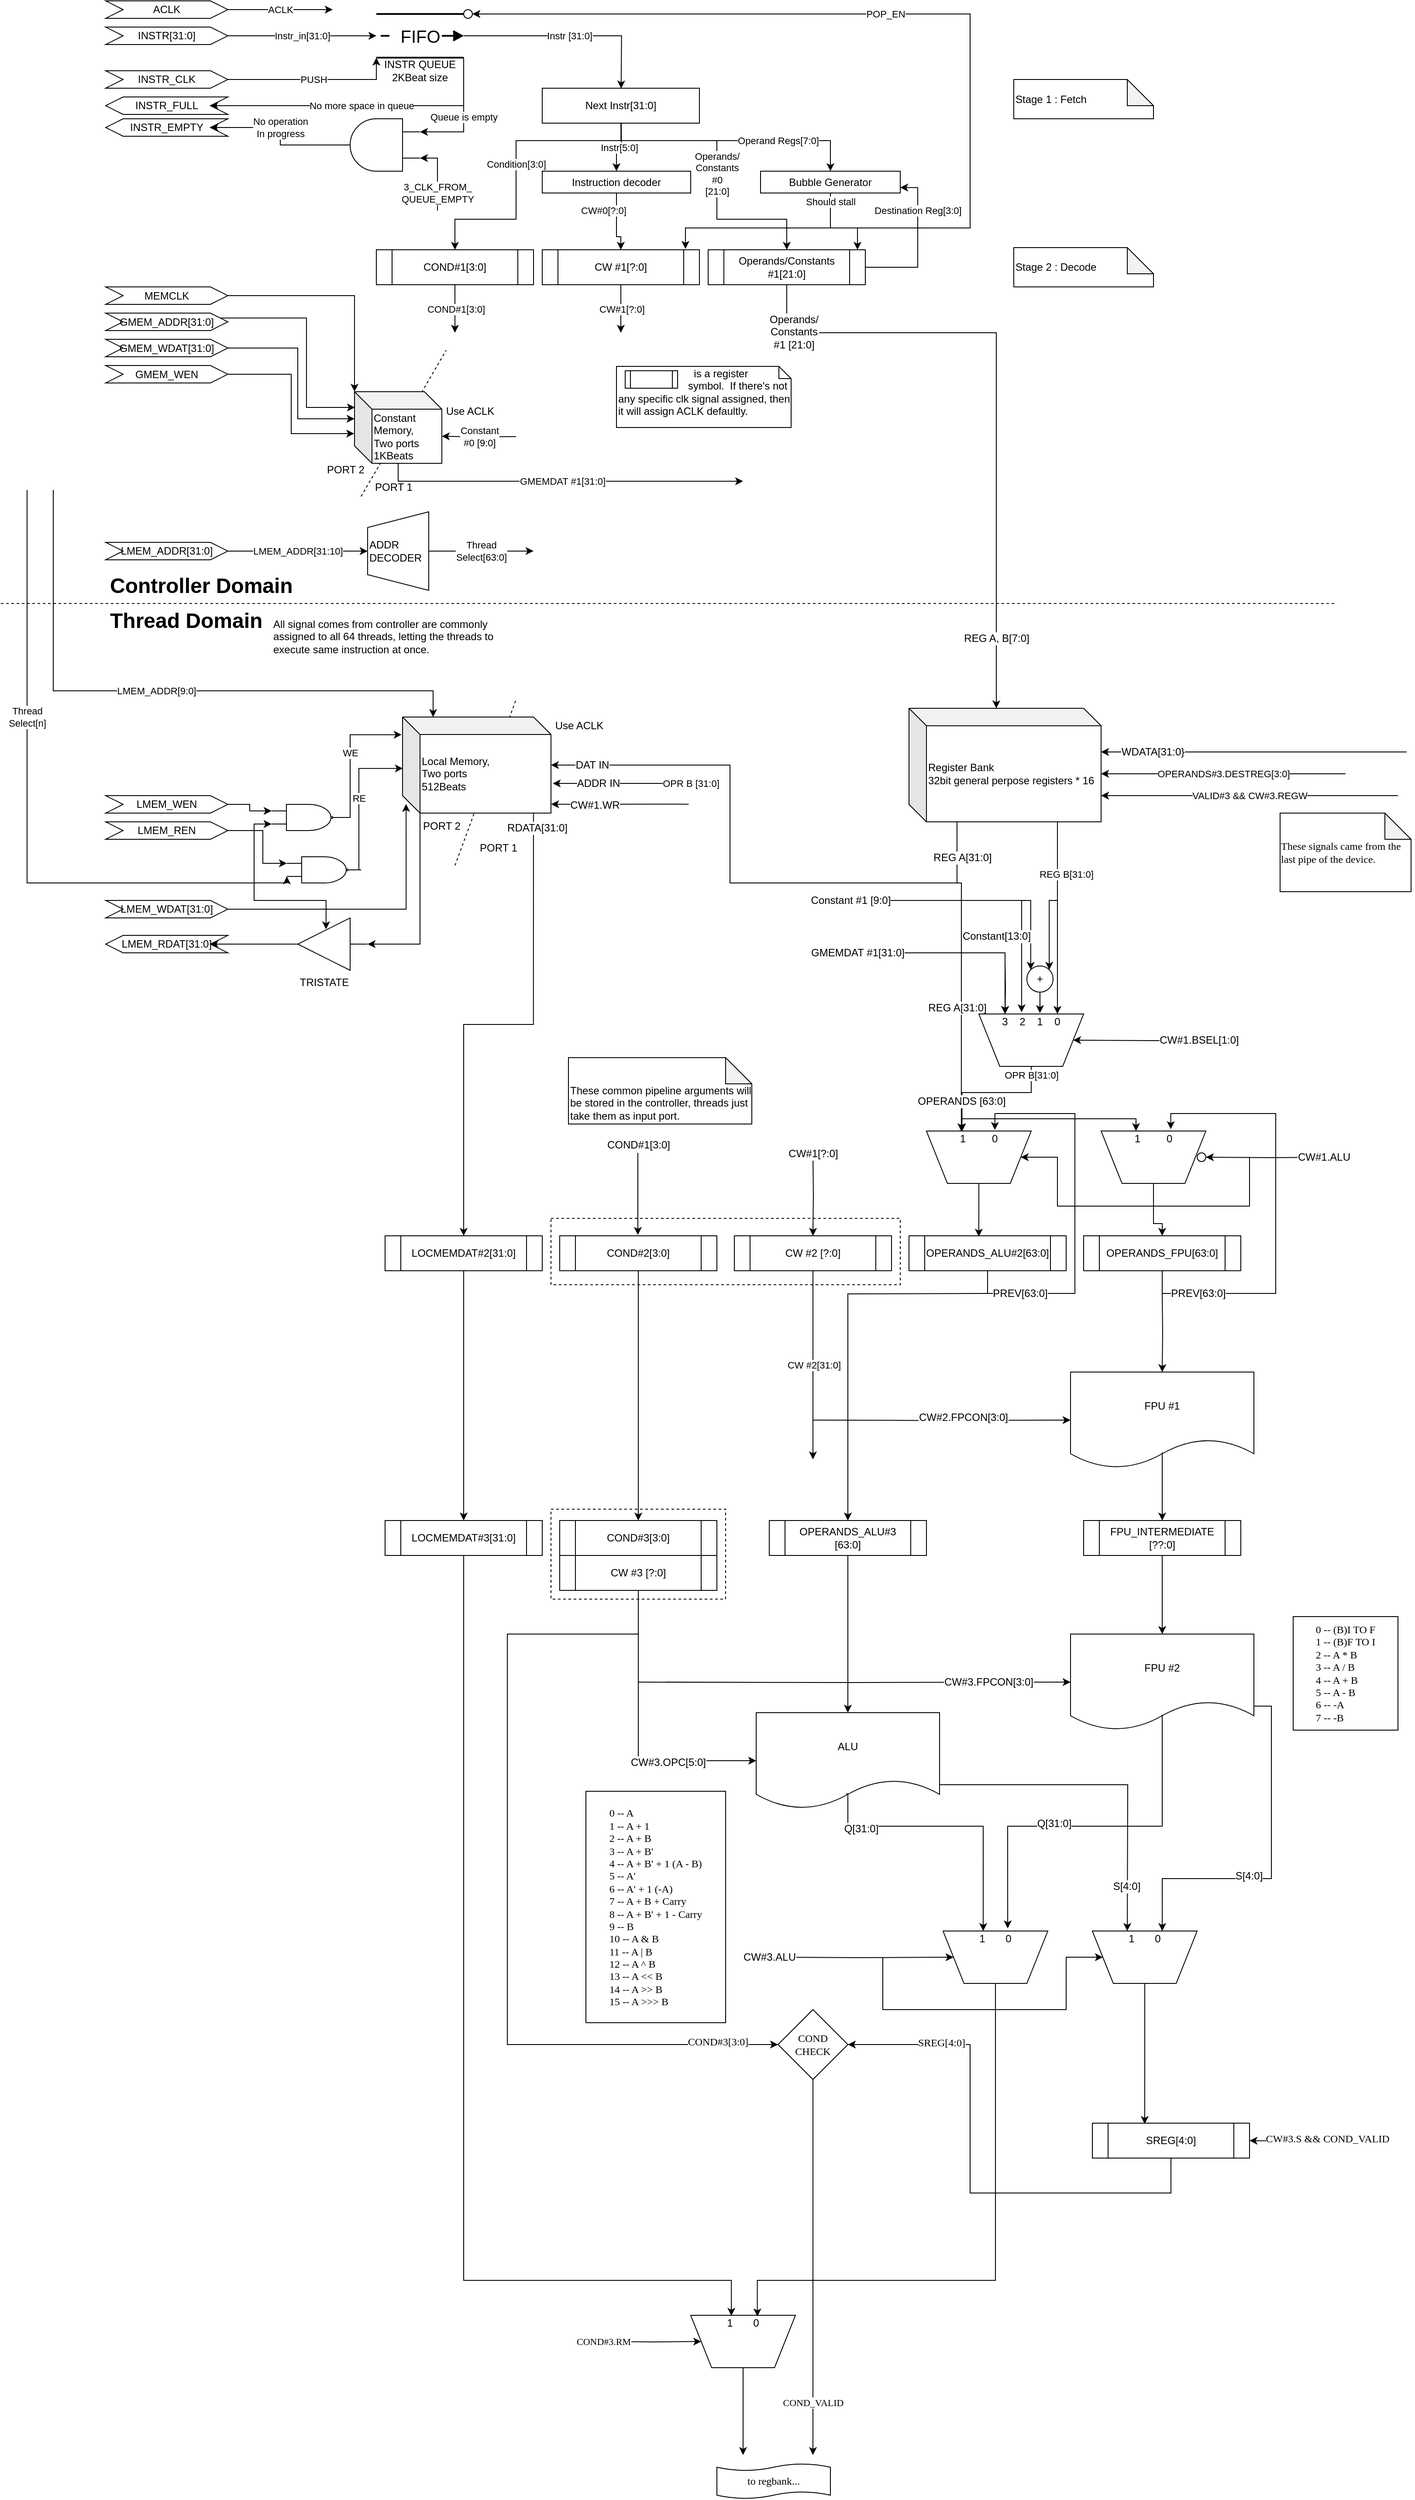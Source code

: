 <mxfile version="10.6.9" type="device"><diagram id="GFs_m2COBvJKlhi9vGBS" name="Page-1"><mxGraphModel dx="882" dy="807" grid="1" gridSize="10" guides="1" tooltips="1" connect="1" arrows="1" fold="1" page="1" pageScale="1" pageWidth="1169" pageHeight="827" math="0" shadow="0"><root><mxCell id="0"/><mxCell id="1" parent="0"/><mxCell id="sPehC4blnUa77swX67Rz-84" value="" style="rounded=0;whiteSpace=wrap;html=1;fillColor=none;dashed=1;" parent="1" vertex="1"><mxGeometry x="660" y="2027" width="200" height="103" as="geometry"/></mxCell><mxCell id="w4Xrjc9ANLXoHk5ifPLj-215" value="" style="endArrow=none;dashed=1;html=1;fontColor=#000000;" parent="1" edge="1"><mxGeometry width="50" height="50" relative="1" as="geometry"><mxPoint x="442.5" y="867.5" as="sourcePoint"/><mxPoint x="540" y="700" as="targetPoint"/></mxGeometry></mxCell><mxCell id="sPehC4blnUa77swX67Rz-1" value="" style="rounded=0;whiteSpace=wrap;html=1;fillColor=none;dashed=1;" parent="1" vertex="1"><mxGeometry x="660" y="1694" width="400" height="76" as="geometry"/></mxCell><mxCell id="w4Xrjc9ANLXoHk5ifPLj-197" style="edgeStyle=orthogonalEdgeStyle;rounded=0;orthogonalLoop=1;jettySize=auto;html=1;exitX=0.25;exitY=0;exitDx=0;exitDy=0;fontColor=#000000;entryX=0.667;entryY=0.994;entryDx=0;entryDy=0;entryPerimeter=0;" parent="1" target="w4Xrjc9ANLXoHk5ifPLj-224" edge="1"><mxGeometry relative="1" as="geometry"><mxPoint x="1120" y="1580" as="targetPoint"/><mxPoint x="1115" y="1310" as="sourcePoint"/><Array as="points"><mxPoint x="1130" y="1310"/></Array></mxGeometry></mxCell><mxCell id="w4Xrjc9ANLXoHk5ifPLj-198" value="REG A[31:0]" style="text;html=1;resizable=0;points=[];align=center;verticalAlign=middle;labelBackgroundColor=#ffffff;" parent="w4Xrjc9ANLXoHk5ifPLj-197" vertex="1" connectable="0"><mxGeometry x="0.57" y="-4" relative="1" as="geometry"><mxPoint x="-1" y="-77" as="offset"/></mxGeometry></mxCell><mxCell id="w4Xrjc9ANLXoHk5ifPLj-187" style="edgeStyle=orthogonalEdgeStyle;rounded=0;orthogonalLoop=1;jettySize=auto;html=1;exitX=0;exitY=0;exitDx=0;exitDy=0;fontColor=#000000;entryX=0;entryY=0;entryDx=0;entryDy=0;" parent="1" target="w4Xrjc9ANLXoHk5ifPLj-186" edge="1"><mxGeometry relative="1" as="geometry"><mxPoint x="1190" y="1330" as="sourcePoint"/><Array as="points"><mxPoint x="1209" y="1330"/></Array></mxGeometry></mxCell><mxCell id="w4Xrjc9ANLXoHk5ifPLj-188" style="edgeStyle=orthogonalEdgeStyle;rounded=0;orthogonalLoop=1;jettySize=auto;html=1;exitX=1;exitY=0;exitDx=0;exitDy=0;fontColor=#000000;entryX=1;entryY=0;entryDx=0;entryDy=0;" parent="1" target="w4Xrjc9ANLXoHk5ifPLj-186" edge="1"><mxGeometry relative="1" as="geometry"><mxPoint x="1240" y="1330" as="sourcePoint"/><Array as="points"><mxPoint x="1231" y="1330"/></Array></mxGeometry></mxCell><mxCell id="w4Xrjc9ANLXoHk5ifPLj-82" style="edgeStyle=orthogonalEdgeStyle;rounded=0;orthogonalLoop=1;jettySize=auto;html=1;entryX=0.911;entryY=-0.025;entryDx=0;entryDy=0;entryPerimeter=0;fontColor=#000000;" parent="1" source="w4Xrjc9ANLXoHk5ifPLj-72" target="w4Xrjc9ANLXoHk5ifPLj-55" edge="1"><mxGeometry relative="1" as="geometry"><Array as="points"><mxPoint x="980" y="560"/><mxPoint x="814" y="560"/></Array></mxGeometry></mxCell><mxCell id="w4Xrjc9ANLXoHk5ifPLj-79" value="Operands/&lt;br&gt;Constants&lt;br&gt;#0&lt;br&gt;[21:0]&lt;br&gt;" style="edgeStyle=orthogonalEdgeStyle;rounded=0;orthogonalLoop=1;jettySize=auto;html=1;exitX=0.5;exitY=1;exitDx=0;exitDy=0;fontColor=#000000;" parent="1" target="w4Xrjc9ANLXoHk5ifPLj-70" edge="1"><mxGeometry relative="1" as="geometry"><Array as="points"><mxPoint x="740" y="460"/><mxPoint x="850" y="460"/><mxPoint x="850" y="550"/><mxPoint x="930" y="550"/></Array><mxPoint x="740.345" y="440.276" as="sourcePoint"/></mxGeometry></mxCell><mxCell id="w4Xrjc9ANLXoHk5ifPLj-17" value="ACLK" style="edgeStyle=orthogonalEdgeStyle;rounded=0;orthogonalLoop=1;jettySize=auto;html=1;exitX=1;exitY=0.5;exitDx=0;exitDy=0;fontColor=#000000;" parent="1" source="w4Xrjc9ANLXoHk5ifPLj-2" edge="1"><mxGeometry relative="1" as="geometry"><mxPoint x="410" y="310" as="targetPoint"/><Array as="points"><mxPoint x="400" y="310"/><mxPoint x="400" y="310"/></Array></mxGeometry></mxCell><mxCell id="w4Xrjc9ANLXoHk5ifPLj-2" value="ACLK&lt;br&gt;" style="shape=step;perimeter=stepPerimeter;whiteSpace=wrap;html=1;fixedSize=1;" parent="1" vertex="1"><mxGeometry x="150" y="300" width="140" height="20" as="geometry"/></mxCell><mxCell id="w4Xrjc9ANLXoHk5ifPLj-25" value="Instr_in[31:0]" style="edgeStyle=orthogonalEdgeStyle;rounded=0;orthogonalLoop=1;jettySize=auto;html=1;exitX=1;exitY=0.5;exitDx=0;exitDy=0;entryX=0;entryY=0.5;entryDx=0;entryDy=0;fontColor=#000000;" parent="1" source="w4Xrjc9ANLXoHk5ifPLj-3" target="w4Xrjc9ANLXoHk5ifPLj-22" edge="1"><mxGeometry relative="1" as="geometry"/></mxCell><mxCell id="w4Xrjc9ANLXoHk5ifPLj-3" value="INSTR[31:0]&lt;br&gt;" style="shape=step;perimeter=stepPerimeter;whiteSpace=wrap;html=1;fixedSize=1;" parent="1" vertex="1"><mxGeometry x="150" y="330" width="140" height="20" as="geometry"/></mxCell><mxCell id="w4Xrjc9ANLXoHk5ifPLj-37" value="PUSH" style="edgeStyle=orthogonalEdgeStyle;rounded=0;orthogonalLoop=1;jettySize=auto;html=1;exitX=1;exitY=0.5;exitDx=0;exitDy=0;entryX=0;entryY=1;entryDx=0;entryDy=0;fontColor=#000000;" parent="1" source="w4Xrjc9ANLXoHk5ifPLj-4" target="w4Xrjc9ANLXoHk5ifPLj-22" edge="1"><mxGeometry relative="1" as="geometry"/></mxCell><mxCell id="w4Xrjc9ANLXoHk5ifPLj-4" value="INSTR_CLK" style="shape=step;perimeter=stepPerimeter;whiteSpace=wrap;html=1;fixedSize=1;" parent="1" vertex="1"><mxGeometry x="150" y="380" width="140" height="20" as="geometry"/></mxCell><mxCell id="w4Xrjc9ANLXoHk5ifPLj-112" style="edgeStyle=orthogonalEdgeStyle;rounded=0;orthogonalLoop=1;jettySize=auto;html=1;exitX=1;exitY=0.25;exitDx=0;exitDy=0;entryX=0.005;entryY=0.22;entryDx=0;entryDy=0;entryPerimeter=0;fontColor=#000000;" parent="1" source="w4Xrjc9ANLXoHk5ifPLj-5" target="w4Xrjc9ANLXoHk5ifPLj-106" edge="1"><mxGeometry relative="1" as="geometry"><Array as="points"><mxPoint x="380" y="663"/><mxPoint x="380" y="766"/></Array></mxGeometry></mxCell><mxCell id="w4Xrjc9ANLXoHk5ifPLj-5" value="GMEM_ADDR[31:0]" style="shape=step;perimeter=stepPerimeter;whiteSpace=wrap;html=1;fixedSize=1;" parent="1" vertex="1"><mxGeometry x="150" y="657.5" width="140" height="20" as="geometry"/></mxCell><mxCell id="w4Xrjc9ANLXoHk5ifPLj-111" style="edgeStyle=orthogonalEdgeStyle;rounded=0;orthogonalLoop=1;jettySize=auto;html=1;exitX=1;exitY=0.5;exitDx=0;exitDy=0;entryX=0;entryY=0;entryDx=0;entryDy=31;entryPerimeter=0;fontColor=#000000;" parent="1" source="w4Xrjc9ANLXoHk5ifPLj-6" target="w4Xrjc9ANLXoHk5ifPLj-106" edge="1"><mxGeometry relative="1" as="geometry"><Array as="points"><mxPoint x="370" y="697"/><mxPoint x="370" y="779"/></Array></mxGeometry></mxCell><mxCell id="w4Xrjc9ANLXoHk5ifPLj-6" value="GMEM_WDAT[31:0]" style="shape=step;perimeter=stepPerimeter;whiteSpace=wrap;html=1;fixedSize=1;" parent="1" vertex="1"><mxGeometry x="150" y="687.5" width="140" height="20" as="geometry"/></mxCell><mxCell id="w4Xrjc9ANLXoHk5ifPLj-113" style="edgeStyle=orthogonalEdgeStyle;rounded=0;orthogonalLoop=1;jettySize=auto;html=1;entryX=0;entryY=0;entryDx=0;entryDy=0;entryPerimeter=0;fontColor=#000000;" parent="1" source="w4Xrjc9ANLXoHk5ifPLj-7" target="w4Xrjc9ANLXoHk5ifPLj-106" edge="1"><mxGeometry relative="1" as="geometry"/></mxCell><mxCell id="w4Xrjc9ANLXoHk5ifPLj-7" value="MEMCLK" style="shape=step;perimeter=stepPerimeter;whiteSpace=wrap;html=1;fixedSize=1;" parent="1" vertex="1"><mxGeometry x="150" y="627.5" width="140" height="20" as="geometry"/></mxCell><mxCell id="w4Xrjc9ANLXoHk5ifPLj-110" style="edgeStyle=orthogonalEdgeStyle;rounded=0;orthogonalLoop=1;jettySize=auto;html=1;exitX=1;exitY=0.5;exitDx=0;exitDy=0;entryX=-0.003;entryY=0.585;entryDx=0;entryDy=0;entryPerimeter=0;fontColor=#000000;" parent="1" source="w4Xrjc9ANLXoHk5ifPLj-10" target="w4Xrjc9ANLXoHk5ifPLj-106" edge="1"><mxGeometry relative="1" as="geometry"/></mxCell><mxCell id="w4Xrjc9ANLXoHk5ifPLj-10" value="GMEM_WEN" style="shape=step;perimeter=stepPerimeter;whiteSpace=wrap;html=1;fixedSize=1;" parent="1" vertex="1"><mxGeometry x="150" y="717.5" width="140" height="20" as="geometry"/></mxCell><mxCell id="w4Xrjc9ANLXoHk5ifPLj-121" value="LMEM_ADDR[31:10]" style="edgeStyle=orthogonalEdgeStyle;rounded=0;orthogonalLoop=1;jettySize=auto;html=1;exitX=1;exitY=0.5;exitDx=0;exitDy=0;entryX=0.5;entryY=1;entryDx=0;entryDy=0;fontColor=#000000;" parent="1" source="w4Xrjc9ANLXoHk5ifPLj-11" target="w4Xrjc9ANLXoHk5ifPLj-120" edge="1"><mxGeometry relative="1" as="geometry"/></mxCell><mxCell id="w4Xrjc9ANLXoHk5ifPLj-11" value="LMEM_ADDR[31:0]" style="shape=step;perimeter=stepPerimeter;whiteSpace=wrap;html=1;fixedSize=1;" parent="1" vertex="1"><mxGeometry x="150" y="920" width="140" height="20" as="geometry"/></mxCell><mxCell id="w4Xrjc9ANLXoHk5ifPLj-33" value="Instr [31:0]" style="edgeStyle=orthogonalEdgeStyle;rounded=0;orthogonalLoop=1;jettySize=auto;html=1;exitX=1;exitY=0.5;exitDx=0;exitDy=0;entryX=0.5;entryY=0;entryDx=0;entryDy=0;fontColor=#000000;" parent="1" source="w4Xrjc9ANLXoHk5ifPLj-22" edge="1"><mxGeometry relative="1" as="geometry"><mxPoint x="740.345" y="400.276" as="targetPoint"/></mxGeometry></mxCell><mxCell id="w4Xrjc9ANLXoHk5ifPLj-42" value="No more space in queue" style="edgeStyle=orthogonalEdgeStyle;rounded=0;orthogonalLoop=1;jettySize=auto;html=1;exitX=1;exitY=1;exitDx=0;exitDy=0;entryX=1;entryY=0.5;entryDx=0;entryDy=0;fontColor=#000000;" parent="1" source="w4Xrjc9ANLXoHk5ifPLj-22" target="w4Xrjc9ANLXoHk5ifPLj-40" edge="1"><mxGeometry relative="1" as="geometry"><Array as="points"><mxPoint x="560" y="420"/></Array></mxGeometry></mxCell><mxCell id="w4Xrjc9ANLXoHk5ifPLj-48" value="Queue is empty" style="edgeStyle=orthogonalEdgeStyle;rounded=0;orthogonalLoop=1;jettySize=auto;html=1;exitX=1;exitY=1;exitDx=0;exitDy=0;entryX=0;entryY=0.25;entryDx=0;entryDy=0;entryPerimeter=0;fontColor=#000000;" parent="1" source="w4Xrjc9ANLXoHk5ifPLj-22" target="w4Xrjc9ANLXoHk5ifPLj-43" edge="1"><mxGeometry relative="1" as="geometry"/></mxCell><mxCell id="w4Xrjc9ANLXoHk5ifPLj-22" value="FIFO" style="strokeWidth=2;html=1;shape=mxgraph.lean_mapping.fifo_sequence_flow;pointerEvents=1;fontStyle=0;fontSize=20;align=center;fillColor=none;" parent="1" vertex="1"><mxGeometry x="460" y="315" width="100" height="50" as="geometry"/></mxCell><mxCell id="w4Xrjc9ANLXoHk5ifPLj-23" value="INSTR QUEUE&lt;br&gt;2KBeat size&lt;br&gt;" style="text;html=1;strokeColor=none;fillColor=none;align=center;verticalAlign=middle;whiteSpace=wrap;rounded=0;fontColor=#000000;" parent="1" vertex="1"><mxGeometry x="425" y="370" width="170" height="20" as="geometry"/></mxCell><mxCell id="w4Xrjc9ANLXoHk5ifPLj-26" value="" style="endArrow=none;dashed=1;html=1;fontColor=#000000;" parent="1" edge="1"><mxGeometry width="50" height="50" relative="1" as="geometry"><mxPoint x="30" y="990" as="sourcePoint"/><mxPoint x="1560" y="990" as="targetPoint"/></mxGeometry></mxCell><mxCell id="w4Xrjc9ANLXoHk5ifPLj-28" value="&lt;h1&gt;Controller Domain&lt;/h1&gt;" style="text;html=1;strokeColor=none;fillColor=none;spacing=5;spacingTop=-20;whiteSpace=wrap;overflow=hidden;rounded=0;fontColor=#000000;" parent="1" vertex="1"><mxGeometry x="150" y="950" width="360" height="40" as="geometry"/></mxCell><mxCell id="w4Xrjc9ANLXoHk5ifPLj-31" value="&lt;h1&gt;Thread Domain&lt;/h1&gt;" style="text;html=1;strokeColor=none;fillColor=none;spacing=5;spacingTop=-20;whiteSpace=wrap;overflow=hidden;rounded=0;fontColor=#000000;" parent="1" vertex="1"><mxGeometry x="150" y="990" width="190" height="40" as="geometry"/></mxCell><mxCell id="w4Xrjc9ANLXoHk5ifPLj-52" value="Instr[5:0]" style="edgeStyle=orthogonalEdgeStyle;rounded=0;orthogonalLoop=1;jettySize=auto;html=1;entryX=0.5;entryY=0;entryDx=0;entryDy=0;fontColor=#000000;" parent="1" target="w4Xrjc9ANLXoHk5ifPLj-51" edge="1"><mxGeometry relative="1" as="geometry"><mxPoint x="740.345" y="440" as="sourcePoint"/></mxGeometry></mxCell><mxCell id="w4Xrjc9ANLXoHk5ifPLj-74" value="Operand Regs[7:0]" style="edgeStyle=orthogonalEdgeStyle;rounded=0;orthogonalLoop=1;jettySize=auto;html=1;exitX=0.5;exitY=1;exitDx=0;exitDy=0;entryX=0.5;entryY=0;entryDx=0;entryDy=0;fontColor=#000000;" parent="1" target="w4Xrjc9ANLXoHk5ifPLj-72" edge="1"><mxGeometry x="0.356" relative="1" as="geometry"><Array as="points"><mxPoint x="740" y="460"/><mxPoint x="980" y="460"/></Array><mxPoint as="offset"/><mxPoint x="740.345" y="440.276" as="sourcePoint"/></mxGeometry></mxCell><mxCell id="w4Xrjc9ANLXoHk5ifPLj-40" value="INSTR_FULL" style="shape=step;perimeter=stepPerimeter;whiteSpace=wrap;html=1;fixedSize=1;flipH=1;" parent="1" vertex="1"><mxGeometry x="150" y="410" width="140" height="20" as="geometry"/></mxCell><mxCell id="w4Xrjc9ANLXoHk5ifPLj-41" value="INSTR_EMPTY" style="shape=step;perimeter=stepPerimeter;whiteSpace=wrap;html=1;fixedSize=1;flipH=1;" parent="1" vertex="1"><mxGeometry x="150" y="435" width="140" height="20" as="geometry"/></mxCell><mxCell id="w4Xrjc9ANLXoHk5ifPLj-46" value="No operation&lt;br&gt;In progress&lt;br&gt;" style="edgeStyle=orthogonalEdgeStyle;rounded=0;orthogonalLoop=1;jettySize=auto;html=1;exitX=1;exitY=0.5;exitDx=0;exitDy=0;exitPerimeter=0;entryX=1;entryY=0.5;entryDx=0;entryDy=0;fontColor=#000000;" parent="1" source="w4Xrjc9ANLXoHk5ifPLj-43" target="w4Xrjc9ANLXoHk5ifPLj-41" edge="1"><mxGeometry relative="1" as="geometry"/></mxCell><mxCell id="w4Xrjc9ANLXoHk5ifPLj-100" value="3_CLK_FROM_&lt;br&gt;QUEUE_EMPTY&lt;br&gt;" style="edgeStyle=orthogonalEdgeStyle;rounded=0;orthogonalLoop=1;jettySize=auto;html=1;exitX=0;exitY=0.75;exitDx=0;exitDy=0;exitPerimeter=0;fontColor=#000000;entryX=0;entryY=0.75;entryDx=0;entryDy=0;entryPerimeter=0;" parent="1" target="w4Xrjc9ANLXoHk5ifPLj-43" edge="1"><mxGeometry x="-0.5" relative="1" as="geometry"><mxPoint x="530" y="540" as="sourcePoint"/><Array as="points"><mxPoint x="530" y="480"/></Array><mxPoint as="offset"/></mxGeometry></mxCell><mxCell id="w4Xrjc9ANLXoHk5ifPLj-43" value="&lt;br&gt;&lt;br&gt;" style="verticalLabelPosition=bottom;shadow=0;dashed=0;align=center;fillColor=#ffffff;html=1;verticalAlign=top;strokeWidth=1;shape=mxgraph.electrical.logic_gates.logic_gate;operation=and;fontColor=#000000;flipH=1;" parent="1" vertex="1"><mxGeometry x="410" y="435" width="100" height="60" as="geometry"/></mxCell><mxCell id="w4Xrjc9ANLXoHk5ifPLj-76" value="Condition[3:0]" style="edgeStyle=orthogonalEdgeStyle;rounded=0;orthogonalLoop=1;jettySize=auto;html=1;entryX=0.5;entryY=0;entryDx=0;entryDy=0;fontColor=#000000;exitX=0.5;exitY=1;exitDx=0;exitDy=0;" parent="1" target="w4Xrjc9ANLXoHk5ifPLj-75" edge="1"><mxGeometry relative="1" as="geometry"><mxPoint x="740.345" y="440.276" as="sourcePoint"/><Array as="points"><mxPoint x="740" y="460"/><mxPoint x="620" y="460"/><mxPoint x="620" y="550"/><mxPoint x="550" y="550"/></Array></mxGeometry></mxCell><mxCell id="w4Xrjc9ANLXoHk5ifPLj-85" value="CW#0[?:0]" style="edgeStyle=orthogonalEdgeStyle;rounded=0;orthogonalLoop=1;jettySize=auto;html=1;fontColor=#000000;entryX=0.5;entryY=0;entryDx=0;entryDy=0;" parent="1" source="w4Xrjc9ANLXoHk5ifPLj-51" target="w4Xrjc9ANLXoHk5ifPLj-55" edge="1"><mxGeometry x="-0.429" y="-15" relative="1" as="geometry"><mxPoint x="735" y="570" as="targetPoint"/><Array as="points"><mxPoint x="735" y="570"/><mxPoint x="740" y="570"/></Array><mxPoint as="offset"/></mxGeometry></mxCell><mxCell id="w4Xrjc9ANLXoHk5ifPLj-51" value="Instruction decoder" style="rounded=0;whiteSpace=wrap;html=1;fillColor=none;fontColor=#000000;" parent="1" vertex="1"><mxGeometry x="650" y="495" width="170" height="25" as="geometry"/></mxCell><mxCell id="w4Xrjc9ANLXoHk5ifPLj-99" value="CW#1[?:0]&lt;br&gt;" style="edgeStyle=orthogonalEdgeStyle;rounded=0;orthogonalLoop=1;jettySize=auto;html=1;fontColor=#000000;" parent="1" source="w4Xrjc9ANLXoHk5ifPLj-55" edge="1"><mxGeometry relative="1" as="geometry"><mxPoint x="740" y="680" as="targetPoint"/></mxGeometry></mxCell><mxCell id="w4Xrjc9ANLXoHk5ifPLj-55" value="CW #1[?:0]" style="shape=process;whiteSpace=wrap;html=1;backgroundOutline=1;fillColor=none;fontColor=#000000;" parent="1" vertex="1"><mxGeometry x="650" y="585" width="180" height="40" as="geometry"/></mxCell><mxCell id="w4Xrjc9ANLXoHk5ifPLj-73" value="Destination Reg[3:0]" style="edgeStyle=orthogonalEdgeStyle;rounded=0;orthogonalLoop=1;jettySize=auto;html=1;exitX=0;exitY=0.5;exitDx=0;exitDy=0;entryX=1;entryY=0.75;entryDx=0;entryDy=0;fontColor=#000000;" parent="1" source="w4Xrjc9ANLXoHk5ifPLj-70" target="w4Xrjc9ANLXoHk5ifPLj-72" edge="1"><mxGeometry x="0.462" relative="1" as="geometry"><mxPoint as="offset"/></mxGeometry></mxCell><mxCell id="w4Xrjc9ANLXoHk5ifPLj-94" style="edgeStyle=orthogonalEdgeStyle;rounded=0;orthogonalLoop=1;jettySize=auto;html=1;entryX=0;entryY=0;entryDx=100;entryDy=0;entryPerimeter=0;fontColor=#000000;" parent="1" source="w4Xrjc9ANLXoHk5ifPLj-70" target="w4Xrjc9ANLXoHk5ifPLj-93" edge="1"><mxGeometry relative="1" as="geometry"><Array as="points"><mxPoint x="930" y="680"/><mxPoint x="1170" y="680"/></Array></mxGeometry></mxCell><mxCell id="w4Xrjc9ANLXoHk5ifPLj-95" value="REG A, B[7:0]" style="text;html=1;resizable=0;points=[];align=center;verticalAlign=middle;labelBackgroundColor=#ffffff;" parent="w4Xrjc9ANLXoHk5ifPLj-94" vertex="1" connectable="0"><mxGeometry x="0.705" y="4" relative="1" as="geometry"><mxPoint x="-4" y="27" as="offset"/></mxGeometry></mxCell><mxCell id="w4Xrjc9ANLXoHk5ifPLj-108" value="Operands/&lt;br&gt;Constants&lt;br&gt;#1 [21:0]&lt;br&gt;" style="text;html=1;resizable=0;points=[];align=center;verticalAlign=middle;labelBackgroundColor=#ffffff;" parent="w4Xrjc9ANLXoHk5ifPLj-94" vertex="1" connectable="0"><mxGeometry x="-0.827" y="1" relative="1" as="geometry"><mxPoint as="offset"/></mxGeometry></mxCell><mxCell id="w4Xrjc9ANLXoHk5ifPLj-70" value="Operands/Constants&lt;br&gt;#1[21:0]&lt;br&gt;" style="shape=process;whiteSpace=wrap;html=1;backgroundOutline=1;fillColor=none;fontColor=#000000;direction=west;" parent="1" vertex="1"><mxGeometry x="840" y="585" width="180" height="40" as="geometry"/></mxCell><mxCell id="w4Xrjc9ANLXoHk5ifPLj-80" value="Should stall" style="edgeStyle=orthogonalEdgeStyle;rounded=0;orthogonalLoop=1;jettySize=auto;html=1;fontColor=#000000;entryX=0.05;entryY=1;entryDx=0;entryDy=0;entryPerimeter=0;" parent="1" source="w4Xrjc9ANLXoHk5ifPLj-72" target="w4Xrjc9ANLXoHk5ifPLj-70" edge="1"><mxGeometry x="-0.792" relative="1" as="geometry"><Array as="points"><mxPoint x="980" y="560"/><mxPoint x="1011" y="560"/></Array><mxPoint as="offset"/></mxGeometry></mxCell><mxCell id="w4Xrjc9ANLXoHk5ifPLj-72" value="Bubble Generator" style="rounded=0;whiteSpace=wrap;html=1;fillColor=none;fontColor=#000000;" parent="1" vertex="1"><mxGeometry x="900" y="495" width="160" height="25" as="geometry"/></mxCell><mxCell id="w4Xrjc9ANLXoHk5ifPLj-98" value="COND#1[3:0]" style="edgeStyle=orthogonalEdgeStyle;rounded=0;orthogonalLoop=1;jettySize=auto;html=1;fontColor=#000000;" parent="1" source="w4Xrjc9ANLXoHk5ifPLj-75" edge="1"><mxGeometry relative="1" as="geometry"><mxPoint x="550" y="680" as="targetPoint"/></mxGeometry></mxCell><mxCell id="w4Xrjc9ANLXoHk5ifPLj-75" value="COND#1[3:0]" style="shape=process;whiteSpace=wrap;html=1;backgroundOutline=1;fillColor=none;fontColor=#000000;" parent="1" vertex="1"><mxGeometry x="460" y="585" width="180" height="40" as="geometry"/></mxCell><mxCell id="w4Xrjc9ANLXoHk5ifPLj-89" value="All signal comes from controller are commonly assigned to all 64 threads, letting the threads to execute same instruction at once." style="text;html=1;strokeColor=none;fillColor=none;align=left;verticalAlign=top;whiteSpace=wrap;rounded=0;" parent="1" vertex="1"><mxGeometry x="340" y="1000" width="290" height="80" as="geometry"/></mxCell><mxCell id="w4Xrjc9ANLXoHk5ifPLj-90" value="Stage 2 : Decode" style="shape=note;whiteSpace=wrap;html=1;backgroundOutline=1;darkOpacity=0.05;rounded=0;fillColor=none;align=left;" parent="1" vertex="1"><mxGeometry x="1190" y="582.5" width="160" height="45" as="geometry"/></mxCell><mxCell id="w4Xrjc9ANLXoHk5ifPLj-91" value="Stage 1 : Fetch" style="shape=note;whiteSpace=wrap;html=1;backgroundOutline=1;darkOpacity=0.05;rounded=0;fillColor=none;align=left;" parent="1" vertex="1"><mxGeometry x="1190" y="390" width="160" height="45" as="geometry"/></mxCell><mxCell id="w4Xrjc9ANLXoHk5ifPLj-93" value="Register Bank&lt;br&gt;32bit general perpose registers * 16&lt;br&gt;" style="shape=cube;whiteSpace=wrap;html=1;boundedLbl=1;backgroundOutline=1;darkOpacity=0.05;darkOpacity2=0.1;rounded=0;fillColor=none;align=left;" parent="1" vertex="1"><mxGeometry x="1070" y="1110" width="220" height="130" as="geometry"/></mxCell><mxCell id="w4Xrjc9ANLXoHk5ifPLj-103" value="" style="ellipse;whiteSpace=wrap;html=1;aspect=fixed;rounded=0;fillColor=none;align=left;" parent="1" vertex="1"><mxGeometry x="560" y="310" width="10" height="10" as="geometry"/></mxCell><mxCell id="w4Xrjc9ANLXoHk5ifPLj-104" value="POP_EN" style="edgeStyle=orthogonalEdgeStyle;rounded=0;orthogonalLoop=1;jettySize=auto;html=1;entryX=1;entryY=0.5;entryDx=0;entryDy=0;fontColor=#000000;" parent="1" target="w4Xrjc9ANLXoHk5ifPLj-103" edge="1"><mxGeometry relative="1" as="geometry"><mxPoint x="1010" y="560" as="sourcePoint"/><mxPoint x="560.049" y="314.913" as="targetPoint"/><Array as="points"><mxPoint x="1140" y="560"/><mxPoint x="1140" y="315"/></Array></mxGeometry></mxCell><mxCell id="w4Xrjc9ANLXoHk5ifPLj-109" value="Constant&lt;br&gt;#0 [9:0]&lt;br&gt;" style="edgeStyle=orthogonalEdgeStyle;rounded=0;orthogonalLoop=1;jettySize=auto;html=1;exitX=0;exitY=0;exitDx=100;exitDy=51;exitPerimeter=0;fontColor=#000000;entryX=0;entryY=0;entryDx=100;entryDy=51;entryPerimeter=0;" parent="1" target="w4Xrjc9ANLXoHk5ifPLj-106" edge="1"><mxGeometry relative="1" as="geometry"><mxPoint x="620" y="798.833" as="sourcePoint"/></mxGeometry></mxCell><mxCell id="w4Xrjc9ANLXoHk5ifPLj-153" value="GMEMDAT #1[31:0]" style="edgeStyle=orthogonalEdgeStyle;rounded=0;orthogonalLoop=1;jettySize=auto;html=1;fontColor=#000000;" parent="1" source="w4Xrjc9ANLXoHk5ifPLj-106" edge="1"><mxGeometry relative="1" as="geometry"><mxPoint x="880" y="850" as="targetPoint"/><Array as="points"><mxPoint x="485" y="850"/><mxPoint x="850" y="850"/></Array></mxGeometry></mxCell><mxCell id="w4Xrjc9ANLXoHk5ifPLj-145" style="edgeStyle=orthogonalEdgeStyle;rounded=0;orthogonalLoop=1;jettySize=auto;html=1;exitX=1;exitY=0.5;exitDx=0;exitDy=0;entryX=0.024;entryY=0.905;entryDx=0;entryDy=0;entryPerimeter=0;fontColor=#000000;" parent="1" source="w4Xrjc9ANLXoHk5ifPLj-116" target="w4Xrjc9ANLXoHk5ifPLj-122" edge="1"><mxGeometry relative="1" as="geometry"/></mxCell><mxCell id="w4Xrjc9ANLXoHk5ifPLj-116" value="LMEM_WDAT[31:0]" style="shape=step;perimeter=stepPerimeter;whiteSpace=wrap;html=1;fixedSize=1;" parent="1" vertex="1"><mxGeometry x="150" y="1330" width="140" height="20" as="geometry"/></mxCell><mxCell id="w4Xrjc9ANLXoHk5ifPLj-117" value="LMEM_RDAT[31:0]" style="shape=step;perimeter=stepPerimeter;whiteSpace=wrap;html=1;fixedSize=1;flipH=1;" parent="1" vertex="1"><mxGeometry x="150" y="1370" width="140" height="20" as="geometry"/></mxCell><mxCell id="w4Xrjc9ANLXoHk5ifPLj-129" style="edgeStyle=orthogonalEdgeStyle;rounded=0;orthogonalLoop=1;jettySize=auto;html=1;exitX=1;exitY=0.5;exitDx=0;exitDy=0;entryX=0;entryY=0.25;entryDx=0;entryDy=0;entryPerimeter=0;fontColor=#000000;" parent="1" source="w4Xrjc9ANLXoHk5ifPLj-118" target="w4Xrjc9ANLXoHk5ifPLj-128" edge="1"><mxGeometry relative="1" as="geometry"/></mxCell><mxCell id="w4Xrjc9ANLXoHk5ifPLj-118" value="LMEM_WEN" style="shape=step;perimeter=stepPerimeter;whiteSpace=wrap;html=1;fixedSize=1;" parent="1" vertex="1"><mxGeometry x="150" y="1210" width="140" height="20" as="geometry"/></mxCell><mxCell id="w4Xrjc9ANLXoHk5ifPLj-137" style="edgeStyle=orthogonalEdgeStyle;rounded=0;orthogonalLoop=1;jettySize=auto;html=1;entryX=0;entryY=0.25;entryDx=0;entryDy=0;entryPerimeter=0;fontColor=#000000;" parent="1" source="w4Xrjc9ANLXoHk5ifPLj-119" target="w4Xrjc9ANLXoHk5ifPLj-136" edge="1"><mxGeometry relative="1" as="geometry"><Array as="points"><mxPoint x="330" y="1250"/><mxPoint x="330" y="1287"/></Array></mxGeometry></mxCell><mxCell id="w4Xrjc9ANLXoHk5ifPLj-119" value="LMEM_REN" style="shape=step;perimeter=stepPerimeter;whiteSpace=wrap;html=1;fixedSize=1;" parent="1" vertex="1"><mxGeometry x="150" y="1240" width="140" height="20" as="geometry"/></mxCell><mxCell id="w4Xrjc9ANLXoHk5ifPLj-127" value="Thread &lt;br&gt;Select[63:0]" style="edgeStyle=orthogonalEdgeStyle;rounded=0;orthogonalLoop=1;jettySize=auto;html=1;exitX=0.5;exitY=0;exitDx=0;exitDy=0;fontColor=#000000;" parent="1" source="w4Xrjc9ANLXoHk5ifPLj-120" edge="1"><mxGeometry relative="1" as="geometry"><mxPoint x="640" y="929.931" as="targetPoint"/></mxGeometry></mxCell><mxCell id="w4Xrjc9ANLXoHk5ifPLj-120" value="ADDR&lt;br&gt;DECODER&lt;br&gt;" style="shape=trapezoid;perimeter=trapezoidPerimeter;whiteSpace=wrap;html=1;rounded=0;fillColor=none;align=left;direction=south;flipH=1;" parent="1" vertex="1"><mxGeometry x="450" y="885" width="70" height="90" as="geometry"/></mxCell><mxCell id="w4Xrjc9ANLXoHk5ifPLj-125" value="LMEM_ADDR[9:0]" style="edgeStyle=orthogonalEdgeStyle;rounded=0;orthogonalLoop=1;jettySize=auto;html=1;fontColor=#000000;" parent="1" target="w4Xrjc9ANLXoHk5ifPLj-122" edge="1"><mxGeometry relative="1" as="geometry"><mxPoint x="90" y="860" as="sourcePoint"/><Array as="points"><mxPoint x="525" y="1090"/></Array></mxGeometry></mxCell><mxCell id="w4Xrjc9ANLXoHk5ifPLj-146" style="edgeStyle=orthogonalEdgeStyle;rounded=0;orthogonalLoop=1;jettySize=auto;html=1;exitX=0;exitY=0;exitDx=20;exitDy=110;exitPerimeter=0;fontColor=#000000;entryX=0;entryY=0.5;entryDx=0;entryDy=0;" parent="1" source="w4Xrjc9ANLXoHk5ifPLj-122" target="w4Xrjc9ANLXoHk5ifPLj-147" edge="1"><mxGeometry relative="1" as="geometry"><mxPoint x="450" y="1380" as="targetPoint"/><Array as="points"><mxPoint x="510" y="1380"/></Array></mxGeometry></mxCell><mxCell id="w4Xrjc9ANLXoHk5ifPLj-166" style="edgeStyle=orthogonalEdgeStyle;rounded=0;orthogonalLoop=1;jettySize=auto;html=1;fontColor=#000000;exitX=0.25;exitY=1;exitDx=0;exitDy=0;exitPerimeter=0;" parent="1" source="w4Xrjc9ANLXoHk5ifPLj-93" target="w4Xrjc9ANLXoHk5ifPLj-122" edge="1"><mxGeometry relative="1" as="geometry"><Array as="points"><mxPoint x="1125" y="1310"/><mxPoint x="865" y="1310"/><mxPoint x="865" y="1175"/></Array></mxGeometry></mxCell><mxCell id="w4Xrjc9ANLXoHk5ifPLj-167" value="REG A[31:0]" style="text;html=1;resizable=0;points=[];align=center;verticalAlign=middle;labelBackgroundColor=#ffffff;" parent="w4Xrjc9ANLXoHk5ifPLj-166" vertex="1" connectable="0"><mxGeometry x="-0.803" y="4" relative="1" as="geometry"><mxPoint x="1.5" y="-25.5" as="offset"/></mxGeometry></mxCell><mxCell id="w4Xrjc9ANLXoHk5ifPLj-171" value="DAT IN" style="text;html=1;resizable=0;points=[];align=center;verticalAlign=middle;labelBackgroundColor=#ffffff;" parent="w4Xrjc9ANLXoHk5ifPLj-166" vertex="1" connectable="0"><mxGeometry x="0.901" y="-4" relative="1" as="geometry"><mxPoint x="14" y="4" as="offset"/></mxGeometry></mxCell><mxCell id="w4Xrjc9ANLXoHk5ifPLj-210" value="OPR B [31:0]" style="edgeStyle=orthogonalEdgeStyle;rounded=0;orthogonalLoop=1;jettySize=auto;html=1;fontColor=#000000;entryX=1.012;entryY=0.691;entryDx=0;entryDy=0;entryPerimeter=0;" parent="1" target="w4Xrjc9ANLXoHk5ifPLj-122" edge="1"><mxGeometry x="-0.873" y="-10" relative="1" as="geometry"><mxPoint x="820" y="1196" as="sourcePoint"/><Array as="points"><mxPoint x="670" y="1196"/><mxPoint x="670" y="1196"/></Array><mxPoint x="10" y="10" as="offset"/></mxGeometry></mxCell><mxCell id="w4Xrjc9ANLXoHk5ifPLj-211" value="ADDR IN" style="text;html=1;resizable=0;points=[];align=center;verticalAlign=middle;labelBackgroundColor=#ffffff;" parent="w4Xrjc9ANLXoHk5ifPLj-210" vertex="1" connectable="0"><mxGeometry x="0.887" y="-2" relative="1" as="geometry"><mxPoint x="42.5" y="2" as="offset"/></mxGeometry></mxCell><mxCell id="w4Xrjc9ANLXoHk5ifPLj-141" value="WE" style="edgeStyle=orthogonalEdgeStyle;rounded=0;orthogonalLoop=1;jettySize=auto;html=1;exitX=1;exitY=0.5;exitDx=0;exitDy=0;exitPerimeter=0;entryX=-0.006;entryY=0.184;entryDx=0;entryDy=0;entryPerimeter=0;fontColor=#000000;" parent="1" source="w4Xrjc9ANLXoHk5ifPLj-128" target="w4Xrjc9ANLXoHk5ifPLj-122" edge="1"><mxGeometry relative="1" as="geometry"><Array as="points"><mxPoint x="430" y="1235"/><mxPoint x="430" y="1140"/></Array></mxGeometry></mxCell><mxCell id="w4Xrjc9ANLXoHk5ifPLj-128" value="" style="verticalLabelPosition=bottom;shadow=0;dashed=0;align=center;fillColor=#ffffff;html=1;verticalAlign=top;strokeWidth=1;shape=mxgraph.electrical.logic_gates.logic_gate;operation=and;negating=1;rounded=0;" parent="1" vertex="1"><mxGeometry x="340" y="1220" width="85" height="30" as="geometry"/></mxCell><mxCell id="w4Xrjc9ANLXoHk5ifPLj-135" value="Thread&lt;br&gt;Select[n]&lt;br&gt;" style="edgeStyle=orthogonalEdgeStyle;rounded=0;orthogonalLoop=1;jettySize=auto;html=1;fontColor=#000000;entryX=0;entryY=0.75;entryDx=0;entryDy=0;entryPerimeter=0;" parent="1" target="w4Xrjc9ANLXoHk5ifPLj-128" edge="1"><mxGeometry x="-0.348" relative="1" as="geometry"><mxPoint x="290" y="1309.931" as="targetPoint"/><mxPoint x="60" y="860" as="sourcePoint"/><Array as="points"><mxPoint x="320" y="1310"/><mxPoint x="320" y="1242"/></Array><mxPoint as="offset"/></mxGeometry></mxCell><mxCell id="w4Xrjc9ANLXoHk5ifPLj-138" style="edgeStyle=orthogonalEdgeStyle;rounded=0;orthogonalLoop=1;jettySize=auto;html=1;exitX=0;exitY=0.75;exitDx=0;exitDy=0;exitPerimeter=0;fontColor=#000000;entryX=0;entryY=0.75;entryDx=0;entryDy=0;entryPerimeter=0;" parent="1" target="w4Xrjc9ANLXoHk5ifPLj-136" edge="1"><mxGeometry relative="1" as="geometry"><mxPoint x="320.345" y="1309.931" as="sourcePoint"/><Array as="points"><mxPoint x="358" y="1310"/></Array></mxGeometry></mxCell><mxCell id="w4Xrjc9ANLXoHk5ifPLj-142" value="RE" style="edgeStyle=orthogonalEdgeStyle;rounded=0;orthogonalLoop=1;jettySize=auto;html=1;exitX=1;exitY=0.5;exitDx=0;exitDy=0;exitPerimeter=0;entryX=0.002;entryY=0.535;entryDx=0;entryDy=0;entryPerimeter=0;fontColor=#000000;" parent="1" source="w4Xrjc9ANLXoHk5ifPLj-136" target="w4Xrjc9ANLXoHk5ifPLj-122" edge="1"><mxGeometry relative="1" as="geometry"><Array as="points"><mxPoint x="440" y="1295"/><mxPoint x="440" y="1179"/></Array></mxGeometry></mxCell><mxCell id="w4Xrjc9ANLXoHk5ifPLj-136" value="" style="verticalLabelPosition=bottom;shadow=0;dashed=0;align=center;fillColor=#ffffff;html=1;verticalAlign=top;strokeWidth=1;shape=mxgraph.electrical.logic_gates.logic_gate;operation=and;negating=1;rounded=0;" parent="1" vertex="1"><mxGeometry x="357.5" y="1280" width="85" height="30" as="geometry"/></mxCell><mxCell id="w4Xrjc9ANLXoHk5ifPLj-149" style="edgeStyle=orthogonalEdgeStyle;rounded=0;orthogonalLoop=1;jettySize=auto;html=1;exitX=1;exitY=0.5;exitDx=0;exitDy=0;entryX=1;entryY=0.5;entryDx=0;entryDy=0;fontColor=#000000;" parent="1" source="w4Xrjc9ANLXoHk5ifPLj-147" target="w4Xrjc9ANLXoHk5ifPLj-117" edge="1"><mxGeometry relative="1" as="geometry"/></mxCell><mxCell id="w4Xrjc9ANLXoHk5ifPLj-150" style="edgeStyle=orthogonalEdgeStyle;rounded=0;orthogonalLoop=1;jettySize=auto;html=1;fontColor=#000000;entryX=0.476;entryY=0.783;entryDx=0;entryDy=0;entryPerimeter=0;" parent="1" target="w4Xrjc9ANLXoHk5ifPLj-147" edge="1"><mxGeometry relative="1" as="geometry"><mxPoint x="320" y="1310" as="sourcePoint"/><Array as="points"><mxPoint x="320" y="1330"/><mxPoint x="402" y="1330"/></Array></mxGeometry></mxCell><mxCell id="w4Xrjc9ANLXoHk5ifPLj-147" value="TRISTATE" style="verticalLabelPosition=bottom;shadow=0;dashed=0;align=center;fillColor=#ffffff;html=1;verticalAlign=top;strokeWidth=1;shape=mxgraph.electrical.logic_gates.buffer2;rounded=0;direction=west;" parent="1" vertex="1"><mxGeometry x="350" y="1350" width="100" height="60" as="geometry"/></mxCell><mxCell id="w4Xrjc9ANLXoHk5ifPLj-160" value="OPERANDS#3.DESTREG[3:0]" style="edgeStyle=orthogonalEdgeStyle;rounded=0;orthogonalLoop=1;jettySize=auto;html=1;entryX=0;entryY=0;entryDx=220;entryDy=75;entryPerimeter=0;fontColor=#000000;" parent="1" target="w4Xrjc9ANLXoHk5ifPLj-93" edge="1"><mxGeometry relative="1" as="geometry"><mxPoint x="1570" y="1185" as="sourcePoint"/><Array as="points"><mxPoint x="1570" y="1185"/></Array></mxGeometry></mxCell><mxCell id="w4Xrjc9ANLXoHk5ifPLj-176" style="edgeStyle=orthogonalEdgeStyle;rounded=0;orthogonalLoop=1;jettySize=auto;html=1;exitX=0.75;exitY=1;exitDx=0;exitDy=0;fontColor=#000000;entryX=0.75;entryY=1;entryDx=0;entryDy=0;" parent="1" target="w4Xrjc9ANLXoHk5ifPLj-172" edge="1"><mxGeometry relative="1" as="geometry"><mxPoint x="1180" y="1400" as="sourcePoint"/></mxGeometry></mxCell><mxCell id="w4Xrjc9ANLXoHk5ifPLj-191" style="edgeStyle=orthogonalEdgeStyle;rounded=0;orthogonalLoop=1;jettySize=auto;html=1;fontColor=#000000;" parent="1" target="w4Xrjc9ANLXoHk5ifPLj-172" edge="1"><mxGeometry relative="1" as="geometry"><mxPoint x="1430" y="1490" as="sourcePoint"/></mxGeometry></mxCell><mxCell id="w4Xrjc9ANLXoHk5ifPLj-192" value="CW#1.BSEL[1:0]" style="text;html=1;resizable=0;points=[];align=center;verticalAlign=middle;labelBackgroundColor=#ffffff;" parent="w4Xrjc9ANLXoHk5ifPLj-191" vertex="1" connectable="0"><mxGeometry x="-0.674" relative="1" as="geometry"><mxPoint as="offset"/></mxGeometry></mxCell><mxCell id="w4Xrjc9ANLXoHk5ifPLj-193" value="OPR B[31:0]" style="edgeStyle=orthogonalEdgeStyle;rounded=0;orthogonalLoop=1;jettySize=auto;html=1;fontColor=#000000;entryX=0.661;entryY=0.989;entryDx=0;entryDy=0;entryPerimeter=0;" parent="1" source="w4Xrjc9ANLXoHk5ifPLj-172" target="w4Xrjc9ANLXoHk5ifPLj-224" edge="1"><mxGeometry x="-0.87" relative="1" as="geometry"><mxPoint x="1186" y="1580" as="targetPoint"/><Array as="points"><mxPoint x="1210" y="1550"/><mxPoint x="1131" y="1550"/></Array><mxPoint as="offset"/></mxGeometry></mxCell><mxCell id="w4Xrjc9ANLXoHk5ifPLj-237" value="OPERANDS [63:0]" style="text;html=1;resizable=0;points=[];align=center;verticalAlign=middle;labelBackgroundColor=#ffffff;" parent="w4Xrjc9ANLXoHk5ifPLj-193" vertex="1" connectable="0"><mxGeometry x="0.591" y="1" relative="1" as="geometry"><mxPoint x="-2" y="-3.5" as="offset"/></mxGeometry></mxCell><mxCell id="w4Xrjc9ANLXoHk5ifPLj-172" value="3&amp;nbsp; &amp;nbsp; 2&amp;nbsp; &amp;nbsp; 1&amp;nbsp; &amp;nbsp; 0&lt;br&gt;&lt;br&gt;&lt;br&gt;&lt;br&gt;" style="shape=trapezoid;perimeter=trapezoidPerimeter;whiteSpace=wrap;html=1;rounded=0;fillColor=none;align=center;direction=west;" parent="1" vertex="1"><mxGeometry x="1150" y="1460" width="120" height="60" as="geometry"/></mxCell><mxCell id="w4Xrjc9ANLXoHk5ifPLj-173" value="VALID#3 &amp;amp;&amp;amp; CW#3.REGW" style="edgeStyle=orthogonalEdgeStyle;rounded=0;orthogonalLoop=1;jettySize=auto;html=1;entryX=0;entryY=0;entryDx=220;entryDy=75;entryPerimeter=0;fontColor=#000000;" parent="1" edge="1"><mxGeometry relative="1" as="geometry"><mxPoint x="1630" y="1210" as="sourcePoint"/><mxPoint x="1290" y="1210" as="targetPoint"/><Array as="points"><mxPoint x="1570" y="1210"/></Array></mxGeometry></mxCell><mxCell id="w4Xrjc9ANLXoHk5ifPLj-174" value="" style="edgeStyle=orthogonalEdgeStyle;rounded=0;orthogonalLoop=1;jettySize=auto;html=1;entryX=0;entryY=0;entryDx=220;entryDy=75;entryPerimeter=0;fontColor=#000000;" parent="1" edge="1"><mxGeometry relative="1" as="geometry"><mxPoint x="1640" y="1160" as="sourcePoint"/><mxPoint x="1290" y="1160" as="targetPoint"/><Array as="points"><mxPoint x="1570" y="1160"/></Array></mxGeometry></mxCell><mxCell id="w4Xrjc9ANLXoHk5ifPLj-175" value="WDATA[31:0}" style="text;html=1;resizable=0;points=[];align=center;verticalAlign=middle;labelBackgroundColor=#ffffff;" parent="w4Xrjc9ANLXoHk5ifPLj-174" vertex="1" connectable="0"><mxGeometry x="0.757" y="3" relative="1" as="geometry"><mxPoint x="16" y="-3" as="offset"/></mxGeometry></mxCell><mxCell id="w4Xrjc9ANLXoHk5ifPLj-177" style="edgeStyle=orthogonalEdgeStyle;rounded=0;orthogonalLoop=1;jettySize=auto;html=1;fontColor=#000000;entryX=0.75;entryY=1;entryDx=0;entryDy=0;" parent="1" target="w4Xrjc9ANLXoHk5ifPLj-172" edge="1"><mxGeometry relative="1" as="geometry"><mxPoint x="1180" y="1460" as="targetPoint"/><mxPoint x="990" y="1390" as="sourcePoint"/><Array as="points"><mxPoint x="1180" y="1440"/><mxPoint x="1180" y="1440"/></Array></mxGeometry></mxCell><mxCell id="w4Xrjc9ANLXoHk5ifPLj-179" value="GMEMDAT #1[31:0]" style="text;html=1;resizable=0;points=[];align=center;verticalAlign=middle;labelBackgroundColor=#ffffff;" parent="w4Xrjc9ANLXoHk5ifPLj-177" vertex="1" connectable="0"><mxGeometry x="-0.744" y="-3" relative="1" as="geometry"><mxPoint x="-13" y="-3" as="offset"/></mxGeometry></mxCell><mxCell id="w4Xrjc9ANLXoHk5ifPLj-182" value="REG B[31:0]" style="edgeStyle=orthogonalEdgeStyle;rounded=0;orthogonalLoop=1;jettySize=auto;html=1;fontColor=#000000;entryX=0.25;entryY=1;entryDx=0;entryDy=0;" parent="1" target="w4Xrjc9ANLXoHk5ifPLj-172" edge="1"><mxGeometry x="-0.454" y="10" relative="1" as="geometry"><mxPoint x="1205" y="1460" as="targetPoint"/><mxPoint x="1240" y="1240" as="sourcePoint"/><Array as="points"><mxPoint x="1240" y="1240"/></Array><mxPoint as="offset"/></mxGeometry></mxCell><mxCell id="w4Xrjc9ANLXoHk5ifPLj-184" style="edgeStyle=orthogonalEdgeStyle;rounded=0;orthogonalLoop=1;jettySize=auto;html=1;fontColor=#000000;entryX=0.592;entryY=1.033;entryDx=0;entryDy=0;entryPerimeter=0;" parent="1" target="w4Xrjc9ANLXoHk5ifPLj-172" edge="1"><mxGeometry relative="1" as="geometry"><mxPoint x="1170" y="1400" as="targetPoint"/><mxPoint x="970" y="1330" as="sourcePoint"/><Array as="points"><mxPoint x="1199" y="1330"/></Array></mxGeometry></mxCell><mxCell id="w4Xrjc9ANLXoHk5ifPLj-185" value="Constant #1 [9:0]" style="text;html=1;resizable=0;points=[];align=center;verticalAlign=middle;labelBackgroundColor=#ffffff;" parent="w4Xrjc9ANLXoHk5ifPLj-184" vertex="1" connectable="0"><mxGeometry x="-0.744" y="-3" relative="1" as="geometry"><mxPoint x="-13" y="-3" as="offset"/></mxGeometry></mxCell><mxCell id="w4Xrjc9ANLXoHk5ifPLj-246" value="Constant[13:0]" style="text;html=1;resizable=0;points=[];align=center;verticalAlign=middle;labelBackgroundColor=#ffffff;" parent="w4Xrjc9ANLXoHk5ifPLj-184" vertex="1" connectable="0"><mxGeometry x="0.282" y="-39" relative="1" as="geometry"><mxPoint x="10" y="40.5" as="offset"/></mxGeometry></mxCell><mxCell id="w4Xrjc9ANLXoHk5ifPLj-190" style="edgeStyle=orthogonalEdgeStyle;rounded=0;orthogonalLoop=1;jettySize=auto;html=1;entryX=0.417;entryY=1.017;entryDx=0;entryDy=0;entryPerimeter=0;fontColor=#000000;" parent="1" source="w4Xrjc9ANLXoHk5ifPLj-186" target="w4Xrjc9ANLXoHk5ifPLj-172" edge="1"><mxGeometry relative="1" as="geometry"/></mxCell><mxCell id="w4Xrjc9ANLXoHk5ifPLj-186" value="+" style="ellipse;whiteSpace=wrap;html=1;aspect=fixed;strokeColor=#040114;fillColor=none;align=center;rounded=0;" parent="1" vertex="1"><mxGeometry x="1205" y="1405" width="30" height="30" as="geometry"/></mxCell><mxCell id="dmmZ0A7jITTZRiNy40ph-1" style="edgeStyle=orthogonalEdgeStyle;rounded=0;orthogonalLoop=1;jettySize=auto;html=1;exitX=0.5;exitY=0;exitDx=0;exitDy=0;entryX=0.5;entryY=0;entryDx=0;entryDy=0;" parent="1" target="sPehC4blnUa77swX67Rz-3" edge="1"><mxGeometry relative="1" as="geometry"><mxPoint x="1160" y="1780" as="sourcePoint"/><mxPoint x="1005" y="2012" as="targetPoint"/></mxGeometry></mxCell><mxCell id="w4Xrjc9ANLXoHk5ifPLj-241" style="edgeStyle=orthogonalEdgeStyle;rounded=0;orthogonalLoop=1;jettySize=auto;html=1;entryX=0.347;entryY=1.02;entryDx=0;entryDy=0;entryPerimeter=0;fontColor=#000000;exitX=0.5;exitY=1;exitDx=0;exitDy=0;" parent="1" source="w4Xrjc9ANLXoHk5ifPLj-196" target="w4Xrjc9ANLXoHk5ifPLj-224" edge="1"><mxGeometry relative="1" as="geometry"><Array as="points"><mxPoint x="1160" y="1780"/><mxPoint x="1260" y="1780"/><mxPoint x="1260" y="1574"/><mxPoint x="1168" y="1574"/></Array></mxGeometry></mxCell><mxCell id="w4Xrjc9ANLXoHk5ifPLj-243" value="PREV[63:0]" style="text;html=1;resizable=0;points=[];align=center;verticalAlign=middle;labelBackgroundColor=#ffffff;" parent="w4Xrjc9ANLXoHk5ifPLj-241" vertex="1" connectable="0"><mxGeometry x="-0.715" relative="1" as="geometry"><mxPoint as="offset"/></mxGeometry></mxCell><mxCell id="w4Xrjc9ANLXoHk5ifPLj-196" value="OPERANDS_ALU#2[63:0]" style="shape=process;whiteSpace=wrap;html=1;backgroundOutline=1;fillColor=none;fontColor=#000000;" parent="1" vertex="1"><mxGeometry x="1070" y="1714" width="180" height="40" as="geometry"/></mxCell><mxCell id="w4Xrjc9ANLXoHk5ifPLj-201" style="edgeStyle=orthogonalEdgeStyle;rounded=0;orthogonalLoop=1;jettySize=auto;html=1;exitX=0.5;exitY=0;exitDx=0;exitDy=0;fontColor=#000000;entryX=0.5;entryY=0;entryDx=0;entryDy=0;" parent="1" target="w4Xrjc9ANLXoHk5ifPLj-199" edge="1"><mxGeometry relative="1" as="geometry"><mxPoint x="960" y="1620" as="sourcePoint"/></mxGeometry></mxCell><mxCell id="w4Xrjc9ANLXoHk5ifPLj-202" value="CW#1[?:0]" style="text;html=1;resizable=0;points=[];align=center;verticalAlign=middle;labelBackgroundColor=#ffffff;" parent="w4Xrjc9ANLXoHk5ifPLj-201" vertex="1" connectable="0"><mxGeometry x="-0.787" y="-1" relative="1" as="geometry"><mxPoint x="1" y="-10" as="offset"/></mxGeometry></mxCell><mxCell id="dmmZ0A7jITTZRiNy40ph-7" value="CW #2[31:0]" style="edgeStyle=orthogonalEdgeStyle;rounded=0;orthogonalLoop=1;jettySize=auto;html=1;exitX=0.5;exitY=1;exitDx=0;exitDy=0;" parent="1" source="w4Xrjc9ANLXoHk5ifPLj-199" edge="1"><mxGeometry relative="1" as="geometry"><mxPoint x="960" y="1970" as="targetPoint"/></mxGeometry></mxCell><mxCell id="w4Xrjc9ANLXoHk5ifPLj-199" value="CW #2 [?:0]" style="shape=process;whiteSpace=wrap;html=1;backgroundOutline=1;fillColor=none;fontColor=#000000;" parent="1" vertex="1"><mxGeometry x="870" y="1714" width="180" height="40" as="geometry"/></mxCell><mxCell id="dmmZ0A7jITTZRiNy40ph-3" style="edgeStyle=orthogonalEdgeStyle;rounded=0;orthogonalLoop=1;jettySize=auto;html=1;entryX=0.5;entryY=0;entryDx=0;entryDy=0;" parent="1" source="w4Xrjc9ANLXoHk5ifPLj-204" target="sPehC4blnUa77swX67Rz-14" edge="1"><mxGeometry relative="1" as="geometry"><mxPoint x="760" y="2030" as="targetPoint"/></mxGeometry></mxCell><mxCell id="w4Xrjc9ANLXoHk5ifPLj-204" value="COND#2[3:0]" style="shape=process;whiteSpace=wrap;html=1;backgroundOutline=1;fillColor=none;fontColor=#000000;" parent="1" vertex="1"><mxGeometry x="670" y="1714" width="180" height="40" as="geometry"/></mxCell><mxCell id="dmmZ0A7jITTZRiNy40ph-2" style="edgeStyle=orthogonalEdgeStyle;rounded=0;orthogonalLoop=1;jettySize=auto;html=1;exitX=0.5;exitY=0;exitDx=0;exitDy=0;entryX=0.5;entryY=0;entryDx=0;entryDy=0;" parent="1" target="w4Xrjc9ANLXoHk5ifPLj-207" edge="1"><mxGeometry relative="1" as="geometry"><mxPoint x="1360" y="1780" as="sourcePoint"/></mxGeometry></mxCell><mxCell id="sPehC4blnUa77swX67Rz-10" style="edgeStyle=orthogonalEdgeStyle;rounded=0;orthogonalLoop=1;jettySize=auto;html=1;entryX=0.5;entryY=0;entryDx=0;entryDy=0;exitX=0.5;exitY=0.836;exitDx=0;exitDy=0;exitPerimeter=0;" parent="1" source="w4Xrjc9ANLXoHk5ifPLj-207" target="sPehC4blnUa77swX67Rz-9" edge="1"><mxGeometry relative="1" as="geometry"/></mxCell><mxCell id="sPehC4blnUa77swX67Rz-18" style="edgeStyle=orthogonalEdgeStyle;rounded=0;orthogonalLoop=1;jettySize=auto;html=1;" parent="1" target="w4Xrjc9ANLXoHk5ifPLj-207" edge="1"><mxGeometry relative="1" as="geometry"><mxPoint x="960" y="1925" as="sourcePoint"/></mxGeometry></mxCell><mxCell id="sPehC4blnUa77swX67Rz-20" value="CW#2.FPCON[3:0]" style="text;html=1;resizable=0;points=[];align=center;verticalAlign=middle;labelBackgroundColor=#ffffff;" parent="sPehC4blnUa77swX67Rz-18" vertex="1" connectable="0"><mxGeometry x="0.166" y="3" relative="1" as="geometry"><mxPoint as="offset"/></mxGeometry></mxCell><mxCell id="w4Xrjc9ANLXoHk5ifPLj-207" value="FPU #1" style="shape=document;whiteSpace=wrap;html=1;boundedLbl=1;rounded=0;fillColor=none;align=center;" parent="1" vertex="1"><mxGeometry x="1255" y="1870" width="210" height="110" as="geometry"/></mxCell><mxCell id="w4Xrjc9ANLXoHk5ifPLj-208" style="edgeStyle=orthogonalEdgeStyle;rounded=0;orthogonalLoop=1;jettySize=auto;html=1;exitX=0.5;exitY=0;exitDx=0;exitDy=0;fontColor=#000000;entryX=0.5;entryY=0;entryDx=0;entryDy=0;" parent="1" edge="1"><mxGeometry relative="1" as="geometry"><mxPoint x="759.5" y="1713" as="targetPoint"/><mxPoint x="759.5" y="1619" as="sourcePoint"/></mxGeometry></mxCell><mxCell id="w4Xrjc9ANLXoHk5ifPLj-209" value="COND#1[3:0]" style="text;html=1;resizable=0;points=[];align=center;verticalAlign=middle;labelBackgroundColor=#ffffff;" parent="w4Xrjc9ANLXoHk5ifPLj-208" vertex="1" connectable="0"><mxGeometry x="-0.787" y="-1" relative="1" as="geometry"><mxPoint x="1.5" y="-19.5" as="offset"/></mxGeometry></mxCell><mxCell id="w4Xrjc9ANLXoHk5ifPLj-212" value="" style="endArrow=none;dashed=1;html=1;fontColor=#000000;" parent="1" edge="1"><mxGeometry width="50" height="50" relative="1" as="geometry"><mxPoint x="550" y="1290" as="sourcePoint"/><mxPoint x="620" y="1100" as="targetPoint"/></mxGeometry></mxCell><mxCell id="w4Xrjc9ANLXoHk5ifPLj-213" value="PORT 1" style="text;html=1;strokeColor=none;fillColor=none;align=center;verticalAlign=middle;whiteSpace=wrap;rounded=0;" parent="1" vertex="1"><mxGeometry x="570" y="1260" width="60" height="20" as="geometry"/></mxCell><mxCell id="w4Xrjc9ANLXoHk5ifPLj-214" value="PORT 2" style="text;html=1;strokeColor=none;fillColor=none;align=center;verticalAlign=middle;whiteSpace=wrap;rounded=0;" parent="1" vertex="1"><mxGeometry x="505" y="1235" width="60" height="20" as="geometry"/></mxCell><mxCell id="w4Xrjc9ANLXoHk5ifPLj-217" value="PORT 2" style="text;html=1;strokeColor=none;fillColor=none;align=center;verticalAlign=middle;whiteSpace=wrap;rounded=0;" parent="1" vertex="1"><mxGeometry x="395" y="826.5" width="60" height="20" as="geometry"/></mxCell><mxCell id="w4Xrjc9ANLXoHk5ifPLj-218" value="PORT 1" style="text;html=1;strokeColor=none;fillColor=none;align=center;verticalAlign=middle;whiteSpace=wrap;rounded=0;" parent="1" vertex="1"><mxGeometry x="450" y="846.5" width="60" height="20" as="geometry"/></mxCell><mxCell id="w4Xrjc9ANLXoHk5ifPLj-219" value="Use ACLK" style="text;html=1;strokeColor=none;fillColor=none;align=center;verticalAlign=middle;whiteSpace=wrap;rounded=0;" parent="1" vertex="1"><mxGeometry x="535" y="760" width="65" height="20" as="geometry"/></mxCell><mxCell id="w4Xrjc9ANLXoHk5ifPLj-220" value="Use ACLK" style="text;html=1;strokeColor=none;fillColor=none;align=center;verticalAlign=middle;whiteSpace=wrap;rounded=0;" parent="1" vertex="1"><mxGeometry x="660" y="1119.5" width="65" height="20" as="geometry"/></mxCell><mxCell id="w4Xrjc9ANLXoHk5ifPLj-221" value="" style="edgeStyle=orthogonalEdgeStyle;rounded=0;orthogonalLoop=1;jettySize=auto;html=1;fontColor=#000000;entryX=1.012;entryY=0.691;entryDx=0;entryDy=0;entryPerimeter=0;" parent="1" edge="1"><mxGeometry x="-0.873" y="-10" relative="1" as="geometry"><mxPoint x="660.167" y="1219.833" as="targetPoint"/><mxPoint x="817.667" y="1219.833" as="sourcePoint"/><Array as="points"><mxPoint x="808" y="1219.5"/></Array><mxPoint x="10" y="10" as="offset"/></mxGeometry></mxCell><mxCell id="w4Xrjc9ANLXoHk5ifPLj-222" value="CW#1.WR" style="text;html=1;resizable=0;points=[];align=center;verticalAlign=middle;labelBackgroundColor=#ffffff;" parent="w4Xrjc9ANLXoHk5ifPLj-221" vertex="1" connectable="0"><mxGeometry x="0.887" y="-2" relative="1" as="geometry"><mxPoint x="40.5" y="2.5" as="offset"/></mxGeometry></mxCell><mxCell id="w4Xrjc9ANLXoHk5ifPLj-244" style="edgeStyle=orthogonalEdgeStyle;rounded=0;orthogonalLoop=1;jettySize=auto;html=1;entryX=0.335;entryY=1.036;entryDx=0;entryDy=0;fontColor=#000000;entryPerimeter=0;" parent="1" source="w4Xrjc9ANLXoHk5ifPLj-223" target="w4Xrjc9ANLXoHk5ifPLj-225" edge="1"><mxGeometry relative="1" as="geometry"><Array as="points"><mxPoint x="1360" y="1780"/><mxPoint x="1490" y="1780"/><mxPoint x="1490" y="1574"/><mxPoint x="1370" y="1574"/></Array></mxGeometry></mxCell><mxCell id="w4Xrjc9ANLXoHk5ifPLj-245" value="PREV[63:0]" style="text;html=1;resizable=0;points=[];align=center;verticalAlign=middle;labelBackgroundColor=#ffffff;" parent="w4Xrjc9ANLXoHk5ifPLj-244" vertex="1" connectable="0"><mxGeometry x="-0.732" relative="1" as="geometry"><mxPoint as="offset"/></mxGeometry></mxCell><mxCell id="w4Xrjc9ANLXoHk5ifPLj-223" value="OPERANDS_FPU[63:0]" style="shape=process;whiteSpace=wrap;html=1;backgroundOutline=1;fillColor=none;fontColor=#000000;" parent="1" vertex="1"><mxGeometry x="1270" y="1714" width="180" height="40" as="geometry"/></mxCell><mxCell id="w4Xrjc9ANLXoHk5ifPLj-233" style="edgeStyle=orthogonalEdgeStyle;rounded=0;orthogonalLoop=1;jettySize=auto;html=1;exitX=0;exitY=0.5;exitDx=0;exitDy=0;fontColor=#000000;entryX=0;entryY=0.5;entryDx=0;entryDy=0;" parent="1" target="w4Xrjc9ANLXoHk5ifPLj-224" edge="1"><mxGeometry relative="1" as="geometry"><mxPoint x="1460" y="1624" as="sourcePoint"/><Array as="points"><mxPoint x="1460" y="1680"/><mxPoint x="1240" y="1680"/><mxPoint x="1240" y="1624"/></Array></mxGeometry></mxCell><mxCell id="w4Xrjc9ANLXoHk5ifPLj-235" style="edgeStyle=orthogonalEdgeStyle;rounded=0;orthogonalLoop=1;jettySize=auto;html=1;entryX=0.444;entryY=0.025;entryDx=0;entryDy=0;entryPerimeter=0;fontColor=#000000;" parent="1" source="w4Xrjc9ANLXoHk5ifPLj-224" target="w4Xrjc9ANLXoHk5ifPLj-196" edge="1"><mxGeometry relative="1" as="geometry"/></mxCell><mxCell id="w4Xrjc9ANLXoHk5ifPLj-224" value="1&amp;nbsp; &amp;nbsp; &amp;nbsp; &amp;nbsp; &amp;nbsp;0&lt;br&gt;&lt;br&gt;&lt;br&gt;&lt;br&gt;" style="shape=trapezoid;perimeter=trapezoidPerimeter;whiteSpace=wrap;html=1;rounded=0;fillColor=none;align=center;direction=west;" parent="1" vertex="1"><mxGeometry x="1090" y="1594" width="120" height="60" as="geometry"/></mxCell><mxCell id="w4Xrjc9ANLXoHk5ifPLj-234" style="edgeStyle=orthogonalEdgeStyle;rounded=0;orthogonalLoop=1;jettySize=auto;html=1;entryX=0.5;entryY=0;entryDx=0;entryDy=0;fontColor=#000000;" parent="1" source="w4Xrjc9ANLXoHk5ifPLj-225" target="w4Xrjc9ANLXoHk5ifPLj-223" edge="1"><mxGeometry relative="1" as="geometry"><Array as="points"><mxPoint x="1350" y="1700"/><mxPoint x="1360" y="1700"/></Array></mxGeometry></mxCell><mxCell id="w4Xrjc9ANLXoHk5ifPLj-238" style="edgeStyle=orthogonalEdgeStyle;rounded=0;orthogonalLoop=1;jettySize=auto;html=1;fontColor=#000000;" parent="1" target="w4Xrjc9ANLXoHk5ifPLj-225" edge="1"><mxGeometry relative="1" as="geometry"><mxPoint x="1130" y="1580" as="sourcePoint"/><Array as="points"><mxPoint x="1330" y="1580"/></Array></mxGeometry></mxCell><mxCell id="w4Xrjc9ANLXoHk5ifPLj-225" value="1&amp;nbsp; &amp;nbsp; &amp;nbsp; &amp;nbsp; &amp;nbsp;0&lt;br&gt;&lt;br&gt;&lt;br&gt;&lt;br&gt;" style="shape=trapezoid;perimeter=trapezoidPerimeter;whiteSpace=wrap;html=1;rounded=0;fillColor=none;align=center;direction=west;" parent="1" vertex="1"><mxGeometry x="1290" y="1594" width="120" height="60" as="geometry"/></mxCell><mxCell id="w4Xrjc9ANLXoHk5ifPLj-230" style="edgeStyle=orthogonalEdgeStyle;rounded=0;orthogonalLoop=1;jettySize=auto;html=1;exitX=1;exitY=0.5;exitDx=0;exitDy=0;fontColor=#000000;entryX=1;entryY=0.5;entryDx=0;entryDy=0;" parent="1" target="w4Xrjc9ANLXoHk5ifPLj-229" edge="1"><mxGeometry relative="1" as="geometry"><mxPoint x="1560" y="1624" as="sourcePoint"/></mxGeometry></mxCell><mxCell id="w4Xrjc9ANLXoHk5ifPLj-231" value="CW#1.ALU" style="text;html=1;resizable=0;points=[];align=center;verticalAlign=middle;labelBackgroundColor=#ffffff;" parent="w4Xrjc9ANLXoHk5ifPLj-230" vertex="1" connectable="0"><mxGeometry x="-0.8" relative="1" as="geometry"><mxPoint as="offset"/></mxGeometry></mxCell><mxCell id="w4Xrjc9ANLXoHk5ifPLj-229" value="" style="ellipse;whiteSpace=wrap;html=1;aspect=fixed;rounded=0;fillColor=none;align=left;" parent="1" vertex="1"><mxGeometry x="1400" y="1619" width="10" height="10" as="geometry"/></mxCell><mxCell id="dmmZ0A7jITTZRiNy40ph-5" style="edgeStyle=orthogonalEdgeStyle;rounded=0;orthogonalLoop=1;jettySize=auto;html=1;exitX=0.882;exitY=1;exitDx=0;exitDy=0;entryX=0.5;entryY=0;entryDx=0;entryDy=0;exitPerimeter=0;" parent="1" source="w4Xrjc9ANLXoHk5ifPLj-122" target="dmmZ0A7jITTZRiNy40ph-4" edge="1"><mxGeometry relative="1" as="geometry"/></mxCell><mxCell id="dmmZ0A7jITTZRiNy40ph-6" value="RDATA[31:0]&lt;br&gt;" style="text;html=1;resizable=0;points=[];align=center;verticalAlign=middle;labelBackgroundColor=#ffffff;" parent="dmmZ0A7jITTZRiNy40ph-5" vertex="1" connectable="0"><mxGeometry x="-0.942" y="4" relative="1" as="geometry"><mxPoint as="offset"/></mxGeometry></mxCell><mxCell id="sPehC4blnUa77swX67Rz-17" style="edgeStyle=orthogonalEdgeStyle;rounded=0;orthogonalLoop=1;jettySize=auto;html=1;exitX=0.5;exitY=1;exitDx=0;exitDy=0;entryX=0.5;entryY=0;entryDx=0;entryDy=0;" parent="1" source="dmmZ0A7jITTZRiNy40ph-4" target="sPehC4blnUa77swX67Rz-16" edge="1"><mxGeometry relative="1" as="geometry"/></mxCell><mxCell id="dmmZ0A7jITTZRiNy40ph-4" value="LOCMEMDAT#2[31:0]" style="shape=process;whiteSpace=wrap;html=1;backgroundOutline=1;fillColor=none;fontColor=#000000;" parent="1" vertex="1"><mxGeometry x="470" y="1714" width="180" height="40" as="geometry"/></mxCell><mxCell id="sPehC4blnUa77swX67Rz-2" value="These common pipeline arguments will be stored in the controller, threads just take them as input port." style="shape=note;whiteSpace=wrap;html=1;backgroundOutline=1;darkOpacity=0.05;fillColor=#ffffff;align=left;verticalAlign=bottom;" parent="1" vertex="1"><mxGeometry x="680" y="1510" width="210" height="76" as="geometry"/></mxCell><mxCell id="sPehC4blnUa77swX67Rz-74" style="edgeStyle=orthogonalEdgeStyle;rounded=0;orthogonalLoop=1;jettySize=auto;html=1;" parent="1" source="sPehC4blnUa77swX67Rz-3" target="sPehC4blnUa77swX67Rz-73" edge="1"><mxGeometry relative="1" as="geometry"/></mxCell><mxCell id="sPehC4blnUa77swX67Rz-3" value="OPERANDS_ALU#3&lt;br&gt;[63:0]" style="shape=process;whiteSpace=wrap;html=1;backgroundOutline=1;fillColor=none;fontColor=#000000;" parent="1" vertex="1"><mxGeometry x="910" y="2040" width="180" height="40" as="geometry"/></mxCell><mxCell id="sPehC4blnUa77swX67Rz-12" style="edgeStyle=orthogonalEdgeStyle;rounded=0;orthogonalLoop=1;jettySize=auto;html=1;entryX=0.5;entryY=0;entryDx=0;entryDy=0;" parent="1" source="sPehC4blnUa77swX67Rz-9" target="sPehC4blnUa77swX67Rz-11" edge="1"><mxGeometry relative="1" as="geometry"/></mxCell><mxCell id="sPehC4blnUa77swX67Rz-9" value="FPU_INTERMEDIATE&lt;br&gt;[??:0]&lt;br&gt;" style="shape=process;whiteSpace=wrap;html=1;backgroundOutline=1;fillColor=none;fontColor=#000000;align=center;" parent="1" vertex="1"><mxGeometry x="1270" y="2040" width="180" height="40" as="geometry"/></mxCell><mxCell id="sPehC4blnUa77swX67Rz-71" style="edgeStyle=orthogonalEdgeStyle;rounded=0;orthogonalLoop=1;jettySize=auto;html=1;" parent="1" target="sPehC4blnUa77swX67Rz-11" edge="1"><mxGeometry relative="1" as="geometry"><mxPoint x="760" y="2225" as="sourcePoint"/></mxGeometry></mxCell><mxCell id="sPehC4blnUa77swX67Rz-72" value="CW#3.FPCON[3:0]" style="text;html=1;resizable=0;points=[];align=center;verticalAlign=middle;labelBackgroundColor=#ffffff;" parent="sPehC4blnUa77swX67Rz-71" vertex="1" connectable="0"><mxGeometry x="-0.805" y="-1" relative="1" as="geometry"><mxPoint x="352" y="-1" as="offset"/></mxGeometry></mxCell><mxCell id="sPehC4blnUa77swX67Rz-81" style="edgeStyle=orthogonalEdgeStyle;rounded=0;orthogonalLoop=1;jettySize=auto;html=1;entryX=0.383;entryY=1.05;entryDx=0;entryDy=0;entryPerimeter=0;exitX=0.495;exitY=0.845;exitDx=0;exitDy=0;exitPerimeter=0;" parent="1" source="sPehC4blnUa77swX67Rz-11" target="sPehC4blnUa77swX67Rz-79" edge="1"><mxGeometry relative="1" as="geometry"><Array as="points"><mxPoint x="1360" y="2263"/><mxPoint x="1360" y="2390"/><mxPoint x="1183" y="2390"/></Array></mxGeometry></mxCell><mxCell id="sPehC4blnUa77swX67Rz-91" value="Q[31:0]" style="text;html=1;resizable=0;points=[];align=center;verticalAlign=middle;labelBackgroundColor=#ffffff;" parent="sPehC4blnUa77swX67Rz-81" vertex="1" connectable="0"><mxGeometry x="0.194" y="-3" relative="1" as="geometry"><mxPoint as="offset"/></mxGeometry></mxCell><mxCell id="sPehC4blnUa77swX67Rz-87" style="edgeStyle=orthogonalEdgeStyle;rounded=0;orthogonalLoop=1;jettySize=auto;html=1;exitX=1;exitY=0.75;exitDx=0;exitDy=0;entryX=0.333;entryY=1;entryDx=0;entryDy=0;entryPerimeter=0;" parent="1" source="sPehC4blnUa77swX67Rz-11" target="sPehC4blnUa77swX67Rz-86" edge="1"><mxGeometry relative="1" as="geometry"><Array as="points"><mxPoint x="1485" y="2253"/><mxPoint x="1485" y="2450"/><mxPoint x="1360" y="2450"/></Array></mxGeometry></mxCell><mxCell id="sPehC4blnUa77swX67Rz-89" value="S[4:0]" style="text;html=1;resizable=0;points=[];align=center;verticalAlign=middle;labelBackgroundColor=#ffffff;" parent="sPehC4blnUa77swX67Rz-87" vertex="1" connectable="0"><mxGeometry x="0.209" y="-3" relative="1" as="geometry"><mxPoint as="offset"/></mxGeometry></mxCell><mxCell id="sPehC4blnUa77swX67Rz-11" value="FPU #2&lt;br&gt;" style="shape=document;whiteSpace=wrap;html=1;boundedLbl=1;rounded=0;fillColor=none;align=center;" parent="1" vertex="1"><mxGeometry x="1255" y="2170" width="210" height="110" as="geometry"/></mxCell><mxCell id="sPehC4blnUa77swX67Rz-14" value="COND#3[3:0]" style="shape=process;whiteSpace=wrap;html=1;backgroundOutline=1;fillColor=none;fontColor=#000000;" parent="1" vertex="1"><mxGeometry x="670" y="2040" width="180" height="40" as="geometry"/></mxCell><mxCell id="sPehC4blnUa77swX67Rz-75" style="edgeStyle=orthogonalEdgeStyle;rounded=0;orthogonalLoop=1;jettySize=auto;html=1;entryX=0;entryY=0.5;entryDx=0;entryDy=0;" parent="1" source="sPehC4blnUa77swX67Rz-15" target="sPehC4blnUa77swX67Rz-73" edge="1"><mxGeometry relative="1" as="geometry"><Array as="points"><mxPoint x="760" y="2315"/></Array></mxGeometry></mxCell><mxCell id="sPehC4blnUa77swX67Rz-76" value="CW#3.OPC[5:0]" style="text;html=1;resizable=0;points=[];align=center;verticalAlign=middle;labelBackgroundColor=#ffffff;" parent="sPehC4blnUa77swX67Rz-75" vertex="1" connectable="0"><mxGeometry x="0.181" y="34" relative="1" as="geometry"><mxPoint x="34" y="36" as="offset"/></mxGeometry></mxCell><mxCell id="sPehC4blnUa77swX67Rz-15" value="CW #3 [?:0]" style="shape=process;whiteSpace=wrap;html=1;backgroundOutline=1;fillColor=none;fontColor=#000000;" parent="1" vertex="1"><mxGeometry x="670" y="2080" width="180" height="40" as="geometry"/></mxCell><mxCell id="sPehC4blnUa77swX67Rz-117" value="" style="edgeStyle=orthogonalEdgeStyle;rounded=0;orthogonalLoop=1;jettySize=auto;html=1;fontFamily=CONSOLAS;entryX=0.612;entryY=0.99;entryDx=0;entryDy=0;entryPerimeter=0;" parent="1" source="sPehC4blnUa77swX67Rz-16" target="sPehC4blnUa77swX67Rz-119" edge="1"><mxGeometry relative="1" as="geometry"><mxPoint x="560" y="2730" as="targetPoint"/><Array as="points"><mxPoint x="560" y="2910"/><mxPoint x="866" y="2910"/></Array></mxGeometry></mxCell><mxCell id="sPehC4blnUa77swX67Rz-16" value="LOCMEMDAT#3[31:0]" style="shape=process;whiteSpace=wrap;html=1;backgroundOutline=1;fillColor=none;fontColor=#000000;" parent="1" vertex="1"><mxGeometry x="470" y="2040" width="180" height="40" as="geometry"/></mxCell><mxCell id="sPehC4blnUa77swX67Rz-80" style="edgeStyle=orthogonalEdgeStyle;rounded=0;orthogonalLoop=1;jettySize=auto;html=1;entryX=0.617;entryY=1;entryDx=0;entryDy=0;entryPerimeter=0;exitX=0.49;exitY=0.845;exitDx=0;exitDy=0;exitPerimeter=0;" parent="1" source="sPehC4blnUa77swX67Rz-73" target="sPehC4blnUa77swX67Rz-79" edge="1"><mxGeometry relative="1" as="geometry"><Array as="points"><mxPoint x="1000" y="2353"/><mxPoint x="1000" y="2390"/><mxPoint x="1155" y="2390"/></Array></mxGeometry></mxCell><mxCell id="sPehC4blnUa77swX67Rz-90" value="Q[31:0]" style="text;html=1;resizable=0;points=[];align=center;verticalAlign=middle;labelBackgroundColor=#ffffff;" parent="sPehC4blnUa77swX67Rz-80" vertex="1" connectable="0"><mxGeometry x="-0.656" y="-3" relative="1" as="geometry"><mxPoint as="offset"/></mxGeometry></mxCell><mxCell id="sPehC4blnUa77swX67Rz-85" style="edgeStyle=orthogonalEdgeStyle;rounded=0;orthogonalLoop=1;jettySize=auto;html=1;exitX=1;exitY=0.75;exitDx=0;exitDy=0;" parent="1" source="sPehC4blnUa77swX67Rz-73" edge="1"><mxGeometry relative="1" as="geometry"><mxPoint x="1320" y="2510" as="targetPoint"/></mxGeometry></mxCell><mxCell id="sPehC4blnUa77swX67Rz-88" value="S[4:0]" style="text;html=1;resizable=0;points=[];align=center;verticalAlign=middle;labelBackgroundColor=#ffffff;" parent="sPehC4blnUa77swX67Rz-85" vertex="1" connectable="0"><mxGeometry x="0.733" y="-1" relative="1" as="geometry"><mxPoint as="offset"/></mxGeometry></mxCell><mxCell id="sPehC4blnUa77swX67Rz-73" value="ALU&lt;br&gt;" style="shape=document;whiteSpace=wrap;html=1;boundedLbl=1;rounded=0;fillColor=none;align=center;" parent="1" vertex="1"><mxGeometry x="895" y="2260" width="210" height="110" as="geometry"/></mxCell><mxCell id="sPehC4blnUa77swX67Rz-82" style="edgeStyle=orthogonalEdgeStyle;rounded=0;orthogonalLoop=1;jettySize=auto;html=1;exitX=1;exitY=0.5;exitDx=0;exitDy=0;entryX=1;entryY=0.5;entryDx=0;entryDy=0;" parent="1" target="sPehC4blnUa77swX67Rz-79" edge="1"><mxGeometry relative="1" as="geometry"><mxPoint x="910" y="2540" as="sourcePoint"/></mxGeometry></mxCell><mxCell id="sPehC4blnUa77swX67Rz-83" value="CW#3.ALU" style="text;html=1;resizable=0;points=[];align=center;verticalAlign=middle;labelBackgroundColor=#ffffff;" parent="sPehC4blnUa77swX67Rz-82" vertex="1" connectable="0"><mxGeometry x="-0.848" y="-1" relative="1" as="geometry"><mxPoint x="-16" y="-1" as="offset"/></mxGeometry></mxCell><mxCell id="sPehC4blnUa77swX67Rz-93" style="edgeStyle=orthogonalEdgeStyle;rounded=0;orthogonalLoop=1;jettySize=auto;html=1;exitX=0.5;exitY=0;exitDx=0;exitDy=0;entryX=0.364;entryY=0.978;entryDx=0;entryDy=0;entryPerimeter=0;" parent="1" source="sPehC4blnUa77swX67Rz-79" target="sPehC4blnUa77swX67Rz-119" edge="1"><mxGeometry relative="1" as="geometry"><mxPoint x="1168.833" y="2729.667" as="targetPoint"/><Array as="points"><mxPoint x="1169" y="2910"/><mxPoint x="896" y="2910"/></Array></mxGeometry></mxCell><mxCell id="sPehC4blnUa77swX67Rz-79" value="1&amp;nbsp; &amp;nbsp; &amp;nbsp; &amp;nbsp;0&lt;br&gt;&lt;br&gt;&lt;br&gt;&lt;br&gt;" style="shape=trapezoid;perimeter=trapezoidPerimeter;whiteSpace=wrap;html=1;fillColor=none;align=center;direction=west;" parent="1" vertex="1"><mxGeometry x="1109" y="2510" width="120" height="60" as="geometry"/></mxCell><mxCell id="w4Xrjc9ANLXoHk5ifPLj-106" value="Constant&lt;br&gt;Memory,&lt;br&gt;Two ports&lt;br&gt;1KBeats&lt;br&gt;" style="shape=cube;whiteSpace=wrap;html=1;boundedLbl=1;backgroundOutline=1;darkOpacity=0.05;darkOpacity2=0.1;rounded=0;fillColor=#ffffff;align=left;" parent="1" vertex="1"><mxGeometry x="435" y="747.5" width="100" height="82" as="geometry"/></mxCell><mxCell id="w4Xrjc9ANLXoHk5ifPLj-122" value="Local Memory,&lt;br&gt;Two ports&lt;br&gt;512Beats&lt;br&gt;" style="shape=cube;whiteSpace=wrap;html=1;boundedLbl=1;backgroundOutline=1;darkOpacity=0.05;darkOpacity2=0.1;rounded=0;fillColor=#ffffff;align=left;" parent="1" vertex="1"><mxGeometry x="490" y="1120" width="170" height="110" as="geometry"/></mxCell><mxCell id="sPehC4blnUa77swX67Rz-92" style="edgeStyle=orthogonalEdgeStyle;rounded=0;orthogonalLoop=1;jettySize=auto;html=1;exitX=1;exitY=0.5;exitDx=0;exitDy=0;entryX=1;entryY=0.5;entryDx=0;entryDy=0;" parent="1" target="sPehC4blnUa77swX67Rz-86" edge="1"><mxGeometry relative="1" as="geometry"><mxPoint x="1040" y="2540" as="sourcePoint"/><Array as="points"><mxPoint x="1040" y="2600"/><mxPoint x="1250" y="2600"/><mxPoint x="1250" y="2540"/></Array></mxGeometry></mxCell><mxCell id="sPehC4blnUa77swX67Rz-94" style="edgeStyle=orthogonalEdgeStyle;rounded=0;orthogonalLoop=1;jettySize=auto;html=1;exitX=0.5;exitY=0;exitDx=0;exitDy=0;entryX=0.333;entryY=0.025;entryDx=0;entryDy=0;entryPerimeter=0;" parent="1" source="sPehC4blnUa77swX67Rz-86" target="sPehC4blnUa77swX67Rz-98" edge="1"><mxGeometry relative="1" as="geometry"><mxPoint x="1339" y="2720" as="targetPoint"/></mxGeometry></mxCell><mxCell id="sPehC4blnUa77swX67Rz-86" value="1&amp;nbsp; &amp;nbsp; &amp;nbsp; &amp;nbsp;0&lt;br&gt;&lt;br&gt;&lt;br&gt;&lt;br&gt;" style="shape=trapezoid;perimeter=trapezoidPerimeter;whiteSpace=wrap;html=1;fillColor=none;align=center;direction=west;" parent="1" vertex="1"><mxGeometry x="1280" y="2510" width="120" height="60" as="geometry"/></mxCell><mxCell id="sPehC4blnUa77swX67Rz-95" value="&lt;div style=&quot;text-align: left&quot;&gt;&lt;span&gt;&lt;font face=&quot;Verdana&quot;&gt;0 -- A&lt;/font&gt;&lt;/span&gt;&lt;/div&gt;&lt;div style=&quot;text-align: left&quot;&gt;&lt;span&gt;&lt;font face=&quot;Verdana&quot;&gt;1 -- A + 1&lt;/font&gt;&lt;/span&gt;&lt;/div&gt;&lt;div style=&quot;text-align: left&quot;&gt;&lt;span&gt;&lt;font face=&quot;Verdana&quot;&gt;2 -- A + B&lt;/font&gt;&lt;/span&gt;&lt;/div&gt;&lt;div style=&quot;text-align: left&quot;&gt;&lt;span&gt;&lt;font face=&quot;Verdana&quot;&gt;3 -- A + B'&lt;br&gt;4 -- A + B' + 1 (A - B)&lt;/font&gt;&lt;/span&gt;&lt;/div&gt;&lt;div style=&quot;text-align: left&quot;&gt;&lt;span&gt;&lt;font face=&quot;Verdana&quot;&gt;5 -- A'&lt;/font&gt;&lt;/span&gt;&lt;/div&gt;&lt;div style=&quot;text-align: left&quot;&gt;&lt;span&gt;&lt;font face=&quot;Verdana&quot;&gt;6 -- A' + 1 (-A)&lt;/font&gt;&lt;/span&gt;&lt;/div&gt;&lt;div style=&quot;text-align: left&quot;&gt;&lt;font face=&quot;Verdana&quot;&gt;7 -- A + B + Carry&lt;/font&gt;&lt;/div&gt;&lt;div style=&quot;text-align: left&quot;&gt;&lt;font face=&quot;Verdana&quot;&gt;8 -- A + B' + 1 - Carry&lt;/font&gt;&lt;/div&gt;&lt;div style=&quot;text-align: left&quot;&gt;&lt;font face=&quot;Verdana&quot;&gt;9 -- B&lt;/font&gt;&lt;/div&gt;&lt;div style=&quot;text-align: left&quot;&gt;&lt;font face=&quot;Verdana&quot;&gt;10 -- A &amp;amp; B&lt;/font&gt;&lt;/div&gt;&lt;div style=&quot;text-align: left&quot;&gt;&lt;font face=&quot;Verdana&quot;&gt;11 -- A | B&lt;/font&gt;&lt;/div&gt;&lt;div style=&quot;text-align: left&quot;&gt;&lt;font face=&quot;Verdana&quot;&gt;12 -- A ^ B&lt;/font&gt;&lt;/div&gt;&lt;div style=&quot;text-align: left&quot;&gt;&lt;font face=&quot;Verdana&quot;&gt;13 -- A &amp;lt;&amp;lt; B&lt;/font&gt;&lt;/div&gt;&lt;div style=&quot;text-align: left&quot;&gt;&lt;font face=&quot;Verdana&quot;&gt;14 -- A &amp;gt;&amp;gt; B&lt;/font&gt;&lt;/div&gt;&lt;div style=&quot;text-align: left&quot;&gt;&lt;font face=&quot;Verdana&quot;&gt;15 -- A &amp;gt;&amp;gt;&amp;gt; B&lt;/font&gt;&lt;/div&gt;" style="rounded=0;whiteSpace=wrap;html=1;fillColor=#ffffff;align=center;fontFamily=CONSOLAS;" parent="1" vertex="1"><mxGeometry x="700" y="2350" width="160" height="265" as="geometry"/></mxCell><mxCell id="sPehC4blnUa77swX67Rz-97" value="&lt;div style=&quot;text-align: left&quot;&gt;0 -- (B)I TO F&lt;/div&gt;&lt;div style=&quot;text-align: left&quot;&gt;1 -- (B)F TO I&lt;/div&gt;&lt;div style=&quot;text-align: left&quot;&gt;2 -- A * B&lt;/div&gt;&lt;div style=&quot;text-align: left&quot;&gt;3 -- A / B&lt;/div&gt;&lt;div style=&quot;text-align: left&quot;&gt;4 -- A + B&lt;/div&gt;&lt;div style=&quot;text-align: left&quot;&gt;5 -- A - B&lt;/div&gt;&lt;div style=&quot;text-align: left&quot;&gt;6 -- -A&lt;/div&gt;&lt;div style=&quot;text-align: left&quot;&gt;7 -- -B&lt;/div&gt;" style="rounded=0;whiteSpace=wrap;html=1;fillColor=#ffffff;align=center;fontFamily=CONSOLAS;" parent="1" vertex="1"><mxGeometry x="1510" y="2150" width="120" height="130" as="geometry"/></mxCell><mxCell id="sPehC4blnUa77swX67Rz-100" style="edgeStyle=orthogonalEdgeStyle;rounded=0;orthogonalLoop=1;jettySize=auto;html=1;exitX=1;exitY=0.5;exitDx=0;exitDy=0;fontFamily=CONSOLAS;entryX=1;entryY=0.5;entryDx=0;entryDy=0;" parent="1" target="sPehC4blnUa77swX67Rz-98" edge="1"><mxGeometry relative="1" as="geometry"><mxPoint x="1560" y="2750" as="sourcePoint"/></mxGeometry></mxCell><mxCell id="sPehC4blnUa77swX67Rz-101" value="CW#3.S &amp;amp;&amp;amp; COND_VALID" style="text;html=1;resizable=0;points=[];align=center;verticalAlign=middle;labelBackgroundColor=#ffffff;fontFamily=CONSOLAS;" parent="sPehC4blnUa77swX67Rz-100" vertex="1" connectable="0"><mxGeometry x="-0.78" y="-2" relative="1" as="geometry"><mxPoint as="offset"/></mxGeometry></mxCell><mxCell id="sPehC4blnUa77swX67Rz-98" value="SREG[4:0]" style="shape=process;whiteSpace=wrap;html=1;backgroundOutline=1;fillColor=none;fontColor=#000000;align=center;" parent="1" vertex="1"><mxGeometry x="1280" y="2730" width="180" height="40" as="geometry"/></mxCell><mxCell id="sPehC4blnUa77swX67Rz-108" style="edgeStyle=orthogonalEdgeStyle;rounded=0;orthogonalLoop=1;jettySize=auto;html=1;exitX=0.5;exitY=1;exitDx=0;exitDy=0;entryX=1;entryY=0.5;entryDx=0;entryDy=0;fontFamily=CONSOLAS;" parent="1" source="sPehC4blnUa77swX67Rz-98" target="sPehC4blnUa77swX67Rz-106" edge="1"><mxGeometry relative="1" as="geometry"><Array as="points"><mxPoint x="1370" y="2810"/><mxPoint x="1140" y="2810"/><mxPoint x="1140" y="2640"/></Array></mxGeometry></mxCell><mxCell id="sPehC4blnUa77swX67Rz-112" value="SREG[4:0]" style="text;html=1;resizable=0;points=[];align=center;verticalAlign=middle;labelBackgroundColor=#ffffff;fontFamily=CONSOLAS;" parent="sPehC4blnUa77swX67Rz-108" vertex="1" connectable="0"><mxGeometry x="0.633" y="-2" relative="1" as="geometry"><mxPoint as="offset"/></mxGeometry></mxCell><mxCell id="sPehC4blnUa77swX67Rz-110" style="edgeStyle=orthogonalEdgeStyle;rounded=0;orthogonalLoop=1;jettySize=auto;html=1;exitX=0;exitY=0.5;exitDx=0;exitDy=0;fontFamily=CONSOLAS;entryX=0;entryY=0.5;entryDx=0;entryDy=0;" parent="1" target="sPehC4blnUa77swX67Rz-106" edge="1"><mxGeometry relative="1" as="geometry"><mxPoint x="760" y="2170" as="sourcePoint"/><Array as="points"><mxPoint x="610" y="2170"/><mxPoint x="610" y="2640"/></Array></mxGeometry></mxCell><mxCell id="sPehC4blnUa77swX67Rz-111" value="COND#3[3:0]" style="text;html=1;resizable=0;points=[];align=center;verticalAlign=middle;labelBackgroundColor=#ffffff;fontFamily=CONSOLAS;" parent="sPehC4blnUa77swX67Rz-110" vertex="1" connectable="0"><mxGeometry x="0.851" y="3" relative="1" as="geometry"><mxPoint as="offset"/></mxGeometry></mxCell><mxCell id="sPehC4blnUa77swX67Rz-113" value="COND_VALID" style="edgeStyle=orthogonalEdgeStyle;rounded=0;orthogonalLoop=1;jettySize=auto;html=1;exitX=0.5;exitY=1;exitDx=0;exitDy=0;fontFamily=CONSOLAS;" parent="1" source="sPehC4blnUa77swX67Rz-106" edge="1"><mxGeometry x="0.721" relative="1" as="geometry"><mxPoint x="960" y="3110" as="targetPoint"/><Array as="points"><mxPoint x="960" y="2720"/><mxPoint x="960" y="2720"/></Array><mxPoint as="offset"/></mxGeometry></mxCell><mxCell id="sPehC4blnUa77swX67Rz-106" value="COND&lt;br&gt;CHECK&lt;br&gt;" style="rhombus;whiteSpace=wrap;html=1;fillColor=#ffffff;fontFamily=CONSOLAS;align=center;" parent="1" vertex="1"><mxGeometry x="920" y="2600" width="80" height="80" as="geometry"/></mxCell><mxCell id="sPehC4blnUa77swX67Rz-120" value="COND#3.RM" style="edgeStyle=orthogonalEdgeStyle;rounded=0;orthogonalLoop=1;jettySize=auto;html=1;exitX=1;exitY=0.5;exitDx=0;exitDy=0;fontFamily=CONSOLAS;entryX=1;entryY=0.5;entryDx=0;entryDy=0;" parent="1" target="sPehC4blnUa77swX67Rz-119" edge="1"><mxGeometry x="-1" y="-10" relative="1" as="geometry"><mxPoint x="730" y="2980" as="sourcePoint"/><mxPoint x="-10" y="-10" as="offset"/></mxGeometry></mxCell><mxCell id="sPehC4blnUa77swX67Rz-122" style="edgeStyle=orthogonalEdgeStyle;rounded=0;orthogonalLoop=1;jettySize=auto;html=1;fontFamily=CONSOLAS;" parent="1" source="sPehC4blnUa77swX67Rz-119" edge="1"><mxGeometry relative="1" as="geometry"><mxPoint x="880" y="3110" as="targetPoint"/></mxGeometry></mxCell><mxCell id="sPehC4blnUa77swX67Rz-119" value="1&amp;nbsp; &amp;nbsp; &amp;nbsp; &amp;nbsp;0&lt;br&gt;&lt;br&gt;&lt;br&gt;&lt;br&gt;" style="shape=trapezoid;perimeter=trapezoidPerimeter;whiteSpace=wrap;html=1;fillColor=none;align=center;direction=west;" parent="1" vertex="1"><mxGeometry x="820" y="2950" width="120" height="60" as="geometry"/></mxCell><mxCell id="sPehC4blnUa77swX67Rz-121" value="&lt;div style=&quot;text-align: left&quot;&gt;These signals came&amp;nbsp;&lt;span&gt;from the last pipe&amp;nbsp;&lt;/span&gt;&lt;span&gt;of the device.&lt;/span&gt;&lt;/div&gt;" style="shape=note;whiteSpace=wrap;html=1;backgroundOutline=1;darkOpacity=0.05;fillColor=#ffffff;fontFamily=CONSOLAS;align=center;" parent="1" vertex="1"><mxGeometry x="1495" y="1230" width="150" height="90" as="geometry"/></mxCell><mxCell id="sPehC4blnUa77swX67Rz-123" value="to regbank..." style="shape=tape;whiteSpace=wrap;html=1;fillColor=#ffffff;fontFamily=CONSOLAS;align=center;size=0.2;" parent="1" vertex="1"><mxGeometry x="850" y="3120" width="130" height="40" as="geometry"/></mxCell><mxCell id="7m9KFSpTLakdbaWo3qiU-1" value="Next Instr[31:0]" style="rounded=0;whiteSpace=wrap;html=1;" vertex="1" parent="1"><mxGeometry x="650" y="400" width="180" height="40" as="geometry"/></mxCell><mxCell id="7m9KFSpTLakdbaWo3qiU-2" value="" style="group" vertex="1" connectable="0" parent="1"><mxGeometry x="735" y="718.5" width="200" height="70" as="geometry"/></mxCell><mxCell id="w4Xrjc9ANLXoHk5ifPLj-35" value="&amp;nbsp; &amp;nbsp; &amp;nbsp; &amp;nbsp; &amp;nbsp; &amp;nbsp; &amp;nbsp; &amp;nbsp; &amp;nbsp; &amp;nbsp; &amp;nbsp; &amp;nbsp; &amp;nbsp; is a register&lt;br&gt;&amp;nbsp; &amp;nbsp; &amp;nbsp; &amp;nbsp; &amp;nbsp; &amp;nbsp; &amp;nbsp; &amp;nbsp; &amp;nbsp; &amp;nbsp; &amp;nbsp; &amp;nbsp; symbol.&amp;nbsp;&amp;nbsp;If there's not any specific clk signal assigned, then it will assign ACLK defaultly.&lt;br&gt;&lt;br&gt;" style="shape=note;whiteSpace=wrap;html=1;size=14;verticalAlign=top;align=left;spacingTop=-6;fillColor=none;fontColor=#000000;" parent="7m9KFSpTLakdbaWo3qiU-2" vertex="1"><mxGeometry width="200" height="70" as="geometry"/></mxCell><mxCell id="w4Xrjc9ANLXoHk5ifPLj-36" value="" style="shape=process;whiteSpace=wrap;html=1;backgroundOutline=1;fillColor=none;fontColor=#000000;" parent="7m9KFSpTLakdbaWo3qiU-2" vertex="1"><mxGeometry x="10" y="5" width="60" height="20" as="geometry"/></mxCell></root></mxGraphModel></diagram></mxfile>